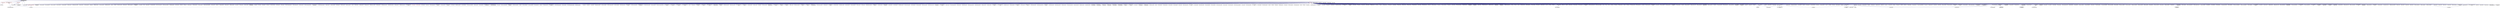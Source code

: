 digraph "shutdown_function.hpp"
{
  edge [fontname="Helvetica",fontsize="10",labelfontname="Helvetica",labelfontsize="10"];
  node [fontname="Helvetica",fontsize="10",shape=record];
  Node58 [label="shutdown_function.hpp",height=0.2,width=0.4,color="black", fillcolor="grey75", style="filled", fontcolor="black"];
  Node58 -> Node59 [dir="back",color="midnightblue",fontsize="10",style="solid",fontname="Helvetica"];
  Node59 [label="hpx_fwd.hpp",height=0.2,width=0.4,color="black", fillcolor="white", style="filled",URL="$d5/d46/hpx__fwd_8hpp.html"];
  Node58 -> Node60 [dir="back",color="midnightblue",fontsize="10",style="solid",fontname="Helvetica"];
  Node60 [label="hpx_init.hpp",height=0.2,width=0.4,color="red", fillcolor="white", style="filled",URL="$d5/df5/hpx__init_8hpp.html"];
  Node60 -> Node61 [dir="back",color="midnightblue",fontsize="10",style="solid",fontname="Helvetica"];
  Node61 [label="1d_stencil_1.cpp",height=0.2,width=0.4,color="black", fillcolor="white", style="filled",URL="$d2/db1/1d__stencil__1_8cpp.html"];
  Node60 -> Node62 [dir="back",color="midnightblue",fontsize="10",style="solid",fontname="Helvetica"];
  Node62 [label="1d_stencil_2.cpp",height=0.2,width=0.4,color="black", fillcolor="white", style="filled",URL="$d3/dd1/1d__stencil__2_8cpp.html"];
  Node60 -> Node63 [dir="back",color="midnightblue",fontsize="10",style="solid",fontname="Helvetica"];
  Node63 [label="1d_stencil_3.cpp",height=0.2,width=0.4,color="black", fillcolor="white", style="filled",URL="$db/d19/1d__stencil__3_8cpp.html"];
  Node60 -> Node64 [dir="back",color="midnightblue",fontsize="10",style="solid",fontname="Helvetica"];
  Node64 [label="1d_stencil_4.cpp",height=0.2,width=0.4,color="black", fillcolor="white", style="filled",URL="$d1/d7d/1d__stencil__4_8cpp.html"];
  Node60 -> Node65 [dir="back",color="midnightblue",fontsize="10",style="solid",fontname="Helvetica"];
  Node65 [label="1d_stencil_4_parallel.cpp",height=0.2,width=0.4,color="black", fillcolor="white", style="filled",URL="$d6/d05/1d__stencil__4__parallel_8cpp.html"];
  Node60 -> Node66 [dir="back",color="midnightblue",fontsize="10",style="solid",fontname="Helvetica"];
  Node66 [label="1d_stencil_4_repart.cpp",height=0.2,width=0.4,color="black", fillcolor="white", style="filled",URL="$d0/d6b/1d__stencil__4__repart_8cpp.html"];
  Node60 -> Node67 [dir="back",color="midnightblue",fontsize="10",style="solid",fontname="Helvetica"];
  Node67 [label="1d_stencil_4_throttle.cpp",height=0.2,width=0.4,color="black", fillcolor="white", style="filled",URL="$d6/de5/1d__stencil__4__throttle_8cpp.html"];
  Node60 -> Node68 [dir="back",color="midnightblue",fontsize="10",style="solid",fontname="Helvetica"];
  Node68 [label="1d_stencil_5.cpp",height=0.2,width=0.4,color="black", fillcolor="white", style="filled",URL="$d7/d2a/1d__stencil__5_8cpp.html"];
  Node60 -> Node69 [dir="back",color="midnightblue",fontsize="10",style="solid",fontname="Helvetica"];
  Node69 [label="1d_stencil_6.cpp",height=0.2,width=0.4,color="black", fillcolor="white", style="filled",URL="$db/de7/1d__stencil__6_8cpp.html"];
  Node60 -> Node70 [dir="back",color="midnightblue",fontsize="10",style="solid",fontname="Helvetica"];
  Node70 [label="1d_stencil_7.cpp",height=0.2,width=0.4,color="black", fillcolor="white", style="filled",URL="$d4/d5a/1d__stencil__7_8cpp.html"];
  Node60 -> Node71 [dir="back",color="midnightblue",fontsize="10",style="solid",fontname="Helvetica"];
  Node71 [label="1d_stencil_8.cpp",height=0.2,width=0.4,color="black", fillcolor="white", style="filled",URL="$df/de0/1d__stencil__8_8cpp.html"];
  Node60 -> Node72 [dir="back",color="midnightblue",fontsize="10",style="solid",fontname="Helvetica"];
  Node72 [label="accumulator_client.cpp",height=0.2,width=0.4,color="black", fillcolor="white", style="filled",URL="$d7/dd0/accumulator__client_8cpp.html"];
  Node60 -> Node73 [dir="back",color="midnightblue",fontsize="10",style="solid",fontname="Helvetica"];
  Node73 [label="template_accumulator\l_client.cpp",height=0.2,width=0.4,color="black", fillcolor="white", style="filled",URL="$df/d93/template__accumulator__client_8cpp.html"];
  Node60 -> Node74 [dir="back",color="midnightblue",fontsize="10",style="solid",fontname="Helvetica"];
  Node74 [label="template_function_accumulator\l_client.cpp",height=0.2,width=0.4,color="black", fillcolor="white", style="filled",URL="$d0/dc6/template__function__accumulator__client_8cpp.html"];
  Node60 -> Node75 [dir="back",color="midnightblue",fontsize="10",style="solid",fontname="Helvetica"];
  Node75 [label="ag_client.cpp",height=0.2,width=0.4,color="black", fillcolor="white", style="filled",URL="$d4/d5d/ag__client_8cpp.html"];
  Node60 -> Node76 [dir="back",color="midnightblue",fontsize="10",style="solid",fontname="Helvetica"];
  Node76 [label="apex_balance.cpp",height=0.2,width=0.4,color="black", fillcolor="white", style="filled",URL="$d4/d8e/apex__balance_8cpp.html"];
  Node60 -> Node77 [dir="back",color="midnightblue",fontsize="10",style="solid",fontname="Helvetica"];
  Node77 [label="apex_fibonacci.cpp",height=0.2,width=0.4,color="black", fillcolor="white", style="filled",URL="$de/de1/apex__fibonacci_8cpp.html"];
  Node60 -> Node78 [dir="back",color="midnightblue",fontsize="10",style="solid",fontname="Helvetica"];
  Node78 [label="apex_policy_engine\l_active_thread_count.cpp",height=0.2,width=0.4,color="black", fillcolor="white", style="filled",URL="$d5/d01/apex__policy__engine__active__thread__count_8cpp.html"];
  Node60 -> Node79 [dir="back",color="midnightblue",fontsize="10",style="solid",fontname="Helvetica"];
  Node79 [label="apex_policy_engine\l_events.cpp",height=0.2,width=0.4,color="black", fillcolor="white", style="filled",URL="$df/d0f/apex__policy__engine__events_8cpp.html"];
  Node60 -> Node80 [dir="back",color="midnightblue",fontsize="10",style="solid",fontname="Helvetica"];
  Node80 [label="apex_policy_engine\l_periodic.cpp",height=0.2,width=0.4,color="black", fillcolor="white", style="filled",URL="$d5/d7b/apex__policy__engine__periodic_8cpp.html"];
  Node60 -> Node81 [dir="back",color="midnightblue",fontsize="10",style="solid",fontname="Helvetica"];
  Node81 [label="async_io_action.cpp",height=0.2,width=0.4,color="black", fillcolor="white", style="filled",URL="$d3/df5/async__io__action_8cpp.html"];
  Node60 -> Node82 [dir="back",color="midnightblue",fontsize="10",style="solid",fontname="Helvetica"];
  Node82 [label="async_io_external.cpp",height=0.2,width=0.4,color="black", fillcolor="white", style="filled",URL="$da/d9a/async__io__external_8cpp.html"];
  Node60 -> Node83 [dir="back",color="midnightblue",fontsize="10",style="solid",fontname="Helvetica"];
  Node83 [label="async_io_low_level.cpp",height=0.2,width=0.4,color="black", fillcolor="white", style="filled",URL="$dc/d10/async__io__low__level_8cpp.html"];
  Node60 -> Node84 [dir="back",color="midnightblue",fontsize="10",style="solid",fontname="Helvetica"];
  Node84 [label="async_io_simple.cpp",height=0.2,width=0.4,color="black", fillcolor="white", style="filled",URL="$da/db7/async__io__simple_8cpp.html"];
  Node60 -> Node85 [dir="back",color="midnightblue",fontsize="10",style="solid",fontname="Helvetica"];
  Node85 [label="hpx_thread_phase.cpp",height=0.2,width=0.4,color="black", fillcolor="white", style="filled",URL="$d5/dca/hpx__thread__phase_8cpp.html"];
  Node60 -> Node86 [dir="back",color="midnightblue",fontsize="10",style="solid",fontname="Helvetica"];
  Node86 [label="os_thread_num.cpp",height=0.2,width=0.4,color="black", fillcolor="white", style="filled",URL="$d2/dfb/os__thread__num_8cpp.html"];
  Node60 -> Node87 [dir="back",color="midnightblue",fontsize="10",style="solid",fontname="Helvetica"];
  Node87 [label="cancelable_action_client.cpp",height=0.2,width=0.4,color="black", fillcolor="white", style="filled",URL="$d1/db8/cancelable__action__client_8cpp.html"];
  Node60 -> Node88 [dir="back",color="midnightblue",fontsize="10",style="solid",fontname="Helvetica"];
  Node88 [label="cublas_matmul.cpp",height=0.2,width=0.4,color="black", fillcolor="white", style="filled",URL="$dd/d84/cublas__matmul_8cpp.html"];
  Node60 -> Node89 [dir="back",color="midnightblue",fontsize="10",style="solid",fontname="Helvetica"];
  Node89 [label="rnd_future_reduce.cpp",height=0.2,width=0.4,color="black", fillcolor="white", style="filled",URL="$d1/db5/rnd__future__reduce_8cpp.html"];
  Node60 -> Node90 [dir="back",color="midnightblue",fontsize="10",style="solid",fontname="Helvetica"];
  Node90 [label="heartbeat.cpp",height=0.2,width=0.4,color="black", fillcolor="white", style="filled",URL="$d8/d98/heartbeat_8cpp.html"];
  Node60 -> Node91 [dir="back",color="midnightblue",fontsize="10",style="solid",fontname="Helvetica"];
  Node91 [label="heartbeat_console.cpp",height=0.2,width=0.4,color="black", fillcolor="white", style="filled",URL="$da/de8/heartbeat__console_8cpp.html"];
  Node60 -> Node92 [dir="back",color="midnightblue",fontsize="10",style="solid",fontname="Helvetica"];
  Node92 [label="hello_world_client.cpp",height=0.2,width=0.4,color="black", fillcolor="white", style="filled",URL="$d5/da6/hello__world__client_8cpp.html"];
  Node60 -> Node93 [dir="back",color="midnightblue",fontsize="10",style="solid",fontname="Helvetica"];
  Node93 [label="interpolate1d_client.cpp",height=0.2,width=0.4,color="black", fillcolor="white", style="filled",URL="$d4/da6/interpolate1d__client_8cpp.html"];
  Node60 -> Node94 [dir="back",color="midnightblue",fontsize="10",style="solid",fontname="Helvetica"];
  Node94 [label="jacobi.cpp",height=0.2,width=0.4,color="black", fillcolor="white", style="filled",URL="$d2/d27/jacobi_8cpp.html"];
  Node60 -> Node95 [dir="back",color="midnightblue",fontsize="10",style="solid",fontname="Helvetica"];
  Node95 [label="jacobi.cpp",height=0.2,width=0.4,color="black", fillcolor="white", style="filled",URL="$d3/d44/smp_2jacobi_8cpp.html"];
  Node60 -> Node96 [dir="back",color="midnightblue",fontsize="10",style="solid",fontname="Helvetica"];
  Node96 [label="jacobi_nonuniform.cpp",height=0.2,width=0.4,color="black", fillcolor="white", style="filled",URL="$dd/ddc/jacobi__nonuniform_8cpp.html"];
  Node60 -> Node97 [dir="back",color="midnightblue",fontsize="10",style="solid",fontname="Helvetica"];
  Node97 [label="nqueen_client.cpp",height=0.2,width=0.4,color="black", fillcolor="white", style="filled",URL="$d3/d5e/nqueen__client_8cpp.html"];
  Node60 -> Node98 [dir="back",color="midnightblue",fontsize="10",style="solid",fontname="Helvetica"];
  Node98 [label="access_counter_set.cpp",height=0.2,width=0.4,color="black", fillcolor="white", style="filled",URL="$dc/d52/access__counter__set_8cpp.html"];
  Node60 -> Node99 [dir="back",color="midnightblue",fontsize="10",style="solid",fontname="Helvetica"];
  Node99 [label="simplest_performance\l_counter.cpp",height=0.2,width=0.4,color="black", fillcolor="white", style="filled",URL="$d4/d4e/simplest__performance__counter_8cpp.html"];
  Node60 -> Node100 [dir="back",color="midnightblue",fontsize="10",style="solid",fontname="Helvetica"];
  Node100 [label="sine_client.cpp",height=0.2,width=0.4,color="black", fillcolor="white", style="filled",URL="$db/d62/sine__client_8cpp.html"];
  Node60 -> Node101 [dir="back",color="midnightblue",fontsize="10",style="solid",fontname="Helvetica"];
  Node101 [label="qt.cpp",height=0.2,width=0.4,color="black", fillcolor="white", style="filled",URL="$df/d90/qt_8cpp.html"];
  Node60 -> Node102 [dir="back",color="midnightblue",fontsize="10",style="solid",fontname="Helvetica"];
  Node102 [label="queue_client.cpp",height=0.2,width=0.4,color="black", fillcolor="white", style="filled",URL="$d7/d96/queue__client_8cpp.html"];
  Node60 -> Node103 [dir="back",color="midnightblue",fontsize="10",style="solid",fontname="Helvetica"];
  Node103 [label="1d_wave_equation.cpp",height=0.2,width=0.4,color="black", fillcolor="white", style="filled",URL="$da/dab/1d__wave__equation_8cpp.html"];
  Node60 -> Node104 [dir="back",color="midnightblue",fontsize="10",style="solid",fontname="Helvetica"];
  Node104 [label="allow_unknown_options.cpp",height=0.2,width=0.4,color="black", fillcolor="white", style="filled",URL="$d9/dc9/allow__unknown__options_8cpp.html"];
  Node60 -> Node105 [dir="back",color="midnightblue",fontsize="10",style="solid",fontname="Helvetica"];
  Node105 [label="command_line_handling.cpp",height=0.2,width=0.4,color="black", fillcolor="white", style="filled",URL="$d4/d05/examples_2quickstart_2command__line__handling_8cpp.html"];
  Node60 -> Node106 [dir="back",color="midnightblue",fontsize="10",style="solid",fontname="Helvetica"];
  Node106 [label="composable_guard.cpp",height=0.2,width=0.4,color="black", fillcolor="white", style="filled",URL="$d3/d68/examples_2quickstart_2composable__guard_8cpp.html"];
  Node60 -> Node107 [dir="back",color="midnightblue",fontsize="10",style="solid",fontname="Helvetica"];
  Node107 [label="error_handling.cpp",height=0.2,width=0.4,color="black", fillcolor="white", style="filled",URL="$d9/d96/error__handling_8cpp.html"];
  Node60 -> Node108 [dir="back",color="midnightblue",fontsize="10",style="solid",fontname="Helvetica"];
  Node108 [label="factorial.cpp",height=0.2,width=0.4,color="black", fillcolor="white", style="filled",URL="$d9/d00/factorial_8cpp.html"];
  Node60 -> Node109 [dir="back",color="midnightblue",fontsize="10",style="solid",fontname="Helvetica"];
  Node109 [label="fibonacci.cpp",height=0.2,width=0.4,color="black", fillcolor="white", style="filled",URL="$d9/d89/fibonacci_8cpp.html"];
  Node60 -> Node110 [dir="back",color="midnightblue",fontsize="10",style="solid",fontname="Helvetica"];
  Node110 [label="fibonacci_await.cpp",height=0.2,width=0.4,color="black", fillcolor="white", style="filled",URL="$dc/d1c/fibonacci__await_8cpp.html"];
  Node60 -> Node111 [dir="back",color="midnightblue",fontsize="10",style="solid",fontname="Helvetica"];
  Node111 [label="fibonacci_dataflow.cpp",height=0.2,width=0.4,color="black", fillcolor="white", style="filled",URL="$df/d3d/fibonacci__dataflow_8cpp.html"];
  Node60 -> Node112 [dir="back",color="midnightblue",fontsize="10",style="solid",fontname="Helvetica"];
  Node112 [label="fibonacci_futures.cpp",height=0.2,width=0.4,color="black", fillcolor="white", style="filled",URL="$d6/de3/fibonacci__futures_8cpp.html"];
  Node60 -> Node113 [dir="back",color="midnightblue",fontsize="10",style="solid",fontname="Helvetica"];
  Node113 [label="fibonacci_futures_distributed.cpp",height=0.2,width=0.4,color="black", fillcolor="white", style="filled",URL="$d1/dc9/fibonacci__futures__distributed_8cpp.html"];
  Node60 -> Node114 [dir="back",color="midnightblue",fontsize="10",style="solid",fontname="Helvetica"];
  Node114 [label="fibonacci_one.cpp",height=0.2,width=0.4,color="black", fillcolor="white", style="filled",URL="$d8/d78/fibonacci__one_8cpp.html"];
  Node60 -> Node115 [dir="back",color="midnightblue",fontsize="10",style="solid",fontname="Helvetica"];
  Node115 [label="fractals.cpp",height=0.2,width=0.4,color="black", fillcolor="white", style="filled",URL="$d8/d58/fractals_8cpp.html"];
  Node60 -> Node116 [dir="back",color="midnightblue",fontsize="10",style="solid",fontname="Helvetica"];
  Node116 [label="fractals_executor.cpp",height=0.2,width=0.4,color="black", fillcolor="white", style="filled",URL="$d9/da9/fractals__executor_8cpp.html"];
  Node60 -> Node117 [dir="back",color="midnightblue",fontsize="10",style="solid",fontname="Helvetica"];
  Node117 [label="fractals_struct.cpp",height=0.2,width=0.4,color="black", fillcolor="white", style="filled",URL="$d8/d2f/fractals__struct_8cpp.html"];
  Node60 -> Node118 [dir="back",color="midnightblue",fontsize="10",style="solid",fontname="Helvetica"];
  Node118 [label="interest_calculator.cpp",height=0.2,width=0.4,color="black", fillcolor="white", style="filled",URL="$d2/d86/interest__calculator_8cpp.html"];
  Node60 -> Node119 [dir="back",color="midnightblue",fontsize="10",style="solid",fontname="Helvetica"];
  Node119 [label="latch_local.cpp",height=0.2,width=0.4,color="black", fillcolor="white", style="filled",URL="$dd/dd3/latch__local_8cpp.html"];
  Node60 -> Node120 [dir="back",color="midnightblue",fontsize="10",style="solid",fontname="Helvetica"];
  Node120 [label="latch_remote.cpp",height=0.2,width=0.4,color="black", fillcolor="white", style="filled",URL="$df/d59/latch__remote_8cpp.html"];
  Node60 -> Node121 [dir="back",color="midnightblue",fontsize="10",style="solid",fontname="Helvetica"];
  Node121 [label="non_atomic_rma.cpp",height=0.2,width=0.4,color="black", fillcolor="white", style="filled",URL="$d7/d8b/non__atomic__rma_8cpp.html"];
  Node60 -> Node122 [dir="back",color="midnightblue",fontsize="10",style="solid",fontname="Helvetica"];
  Node122 [label="partitioned_vector\l_spmd_foreach.cpp",height=0.2,width=0.4,color="black", fillcolor="white", style="filled",URL="$db/d7c/partitioned__vector__spmd__foreach_8cpp.html"];
  Node60 -> Node123 [dir="back",color="midnightblue",fontsize="10",style="solid",fontname="Helvetica"];
  Node123 [label="pingpong.cpp",height=0.2,width=0.4,color="black", fillcolor="white", style="filled",URL="$dd/d4d/pingpong_8cpp.html"];
  Node60 -> Node124 [dir="back",color="midnightblue",fontsize="10",style="solid",fontname="Helvetica"];
  Node124 [label="quicksort.cpp",height=0.2,width=0.4,color="black", fillcolor="white", style="filled",URL="$d3/d1e/quicksort_8cpp.html"];
  Node60 -> Node125 [dir="back",color="midnightblue",fontsize="10",style="solid",fontname="Helvetica"];
  Node125 [label="safe_object.cpp",height=0.2,width=0.4,color="black", fillcolor="white", style="filled",URL="$dd/d52/safe__object_8cpp.html"];
  Node60 -> Node126 [dir="back",color="midnightblue",fontsize="10",style="solid",fontname="Helvetica"];
  Node126 [label="sierpinski.cpp",height=0.2,width=0.4,color="black", fillcolor="white", style="filled",URL="$d3/d7e/sierpinski_8cpp.html"];
  Node60 -> Node127 [dir="back",color="midnightblue",fontsize="10",style="solid",fontname="Helvetica"];
  Node127 [label="sort_by_key_demo.cpp",height=0.2,width=0.4,color="black", fillcolor="white", style="filled",URL="$da/d20/sort__by__key__demo_8cpp.html"];
  Node60 -> Node128 [dir="back",color="midnightblue",fontsize="10",style="solid",fontname="Helvetica"];
  Node128 [label="timed_futures.cpp",height=0.2,width=0.4,color="black", fillcolor="white", style="filled",URL="$d6/d8d/timed__futures_8cpp.html"];
  Node60 -> Node129 [dir="back",color="midnightblue",fontsize="10",style="solid",fontname="Helvetica"];
  Node129 [label="timed_wake.cpp",height=0.2,width=0.4,color="black", fillcolor="white", style="filled",URL="$d8/df9/timed__wake_8cpp.html"];
  Node60 -> Node130 [dir="back",color="midnightblue",fontsize="10",style="solid",fontname="Helvetica"];
  Node130 [label="vector_counting_dotproduct.cpp",height=0.2,width=0.4,color="black", fillcolor="white", style="filled",URL="$df/de9/vector__counting__dotproduct_8cpp.html"];
  Node60 -> Node131 [dir="back",color="midnightblue",fontsize="10",style="solid",fontname="Helvetica"];
  Node131 [label="vector_zip_dotproduct.cpp",height=0.2,width=0.4,color="black", fillcolor="white", style="filled",URL="$dc/d18/vector__zip__dotproduct_8cpp.html"];
  Node60 -> Node132 [dir="back",color="midnightblue",fontsize="10",style="solid",fontname="Helvetica"];
  Node132 [label="wait_composition.cpp",height=0.2,width=0.4,color="black", fillcolor="white", style="filled",URL="$d6/d13/wait__composition_8cpp.html"];
  Node60 -> Node133 [dir="back",color="midnightblue",fontsize="10",style="solid",fontname="Helvetica"];
  Node133 [label="random_mem_access_client.cpp",height=0.2,width=0.4,color="black", fillcolor="white", style="filled",URL="$df/d1b/random__mem__access__client_8cpp.html"];
  Node60 -> Node134 [dir="back",color="midnightblue",fontsize="10",style="solid",fontname="Helvetica"];
  Node134 [label="oversubscribing_resource\l_partitioner.cpp",height=0.2,width=0.4,color="black", fillcolor="white", style="filled",URL="$dd/dee/oversubscribing__resource__partitioner_8cpp.html"];
  Node60 -> Node135 [dir="back",color="midnightblue",fontsize="10",style="solid",fontname="Helvetica"];
  Node135 [label="simple_resource_partitioner.cpp",height=0.2,width=0.4,color="black", fillcolor="white", style="filled",URL="$d5/df9/simple__resource__partitioner_8cpp.html"];
  Node60 -> Node136 [dir="back",color="midnightblue",fontsize="10",style="solid",fontname="Helvetica"];
  Node136 [label="sheneos_client.cpp",height=0.2,width=0.4,color="black", fillcolor="white", style="filled",URL="$d5/da5/sheneos__client_8cpp.html"];
  Node60 -> Node137 [dir="back",color="midnightblue",fontsize="10",style="solid",fontname="Helvetica"];
  Node137 [label="sheneos_compare.cpp",height=0.2,width=0.4,color="black", fillcolor="white", style="filled",URL="$dc/d11/sheneos__compare_8cpp.html"];
  Node60 -> Node138 [dir="back",color="midnightblue",fontsize="10",style="solid",fontname="Helvetica"];
  Node138 [label="sheneos_test.cpp",height=0.2,width=0.4,color="black", fillcolor="white", style="filled",URL="$d4/d6e/sheneos__test_8cpp.html"];
  Node60 -> Node139 [dir="back",color="midnightblue",fontsize="10",style="solid",fontname="Helvetica"];
  Node139 [label="spell_check_file.cpp",height=0.2,width=0.4,color="black", fillcolor="white", style="filled",URL="$df/df7/spell__check__file_8cpp.html"];
  Node60 -> Node140 [dir="back",color="midnightblue",fontsize="10",style="solid",fontname="Helvetica"];
  Node140 [label="spell_check_simple.cpp",height=0.2,width=0.4,color="black", fillcolor="white", style="filled",URL="$dd/d54/spell__check__simple_8cpp.html"];
  Node60 -> Node141 [dir="back",color="midnightblue",fontsize="10",style="solid",fontname="Helvetica"];
  Node141 [label="spin.cpp",height=0.2,width=0.4,color="black", fillcolor="white", style="filled",URL="$d7/df2/spin_8cpp.html"];
  Node60 -> Node142 [dir="back",color="midnightblue",fontsize="10",style="solid",fontname="Helvetica"];
  Node142 [label="throttle_client.cpp",height=0.2,width=0.4,color="black", fillcolor="white", style="filled",URL="$d0/db7/throttle__client_8cpp.html"];
  Node60 -> Node143 [dir="back",color="midnightblue",fontsize="10",style="solid",fontname="Helvetica"];
  Node143 [label="transpose_await.cpp",height=0.2,width=0.4,color="black", fillcolor="white", style="filled",URL="$de/d68/transpose__await_8cpp.html"];
  Node60 -> Node144 [dir="back",color="midnightblue",fontsize="10",style="solid",fontname="Helvetica"];
  Node144 [label="transpose_block.cpp",height=0.2,width=0.4,color="black", fillcolor="white", style="filled",URL="$d0/de1/transpose__block_8cpp.html"];
  Node60 -> Node145 [dir="back",color="midnightblue",fontsize="10",style="solid",fontname="Helvetica"];
  Node145 [label="transpose_block_numa.cpp",height=0.2,width=0.4,color="black", fillcolor="white", style="filled",URL="$dd/d3b/transpose__block__numa_8cpp.html"];
  Node60 -> Node146 [dir="back",color="midnightblue",fontsize="10",style="solid",fontname="Helvetica"];
  Node146 [label="transpose_serial.cpp",height=0.2,width=0.4,color="black", fillcolor="white", style="filled",URL="$db/d74/transpose__serial_8cpp.html"];
  Node60 -> Node147 [dir="back",color="midnightblue",fontsize="10",style="solid",fontname="Helvetica"];
  Node147 [label="transpose_serial_block.cpp",height=0.2,width=0.4,color="black", fillcolor="white", style="filled",URL="$d8/daa/transpose__serial__block_8cpp.html"];
  Node60 -> Node148 [dir="back",color="midnightblue",fontsize="10",style="solid",fontname="Helvetica"];
  Node148 [label="transpose_serial_vector.cpp",height=0.2,width=0.4,color="black", fillcolor="white", style="filled",URL="$d4/d04/transpose__serial__vector_8cpp.html"];
  Node60 -> Node149 [dir="back",color="midnightblue",fontsize="10",style="solid",fontname="Helvetica"];
  Node149 [label="transpose_smp.cpp",height=0.2,width=0.4,color="black", fillcolor="white", style="filled",URL="$d2/d99/transpose__smp_8cpp.html"];
  Node60 -> Node150 [dir="back",color="midnightblue",fontsize="10",style="solid",fontname="Helvetica"];
  Node150 [label="transpose_smp_block.cpp",height=0.2,width=0.4,color="black", fillcolor="white", style="filled",URL="$da/d4d/transpose__smp__block_8cpp.html"];
  Node60 -> Node151 [dir="back",color="midnightblue",fontsize="10",style="solid",fontname="Helvetica"];
  Node151 [label="simple_central_tuplespace\l_client.cpp",height=0.2,width=0.4,color="black", fillcolor="white", style="filled",URL="$d1/d7b/simple__central__tuplespace__client_8cpp.html"];
  Node60 -> Node152 [dir="back",color="midnightblue",fontsize="10",style="solid",fontname="Helvetica"];
  Node152 [label="hpx_init_impl.hpp",height=0.2,width=0.4,color="black", fillcolor="white", style="filled",URL="$d3/d6b/hpx__init__impl_8hpp.html"];
  Node152 -> Node60 [dir="back",color="midnightblue",fontsize="10",style="solid",fontname="Helvetica"];
  Node60 -> Node153 [dir="back",color="midnightblue",fontsize="10",style="solid",fontname="Helvetica"];
  Node153 [label="hpx_main.hpp",height=0.2,width=0.4,color="red", fillcolor="white", style="filled",URL="$df/d16/hpx__main_8hpp.html"];
  Node60 -> Node298 [dir="back",color="midnightblue",fontsize="10",style="solid",fontname="Helvetica"];
  Node298 [label="hpx_main_impl.hpp",height=0.2,width=0.4,color="red", fillcolor="white", style="filled",URL="$dc/dd2/hpx__main__impl_8hpp.html"];
  Node60 -> Node300 [dir="back",color="midnightblue",fontsize="10",style="solid",fontname="Helvetica"];
  Node300 [label="command_line_handling.hpp",height=0.2,width=0.4,color="red", fillcolor="white", style="filled",URL="$dc/dbc/command__line__handling_8hpp.html"];
  Node300 -> Node858 [dir="back",color="midnightblue",fontsize="10",style="solid",fontname="Helvetica"];
  Node858 [label="hpx_init.cpp",height=0.2,width=0.4,color="black", fillcolor="white", style="filled",URL="$d6/dfa/hpx__init_8cpp.html"];
  Node300 -> Node872 [dir="back",color="midnightblue",fontsize="10",style="solid",fontname="Helvetica"];
  Node872 [label="runtime_support_server.cpp",height=0.2,width=0.4,color="black", fillcolor="white", style="filled",URL="$de/d5c/runtime__support__server_8cpp.html"];
  Node60 -> Node377 [dir="back",color="midnightblue",fontsize="10",style="solid",fontname="Helvetica"];
  Node377 [label="hpx_runtime.cpp",height=0.2,width=0.4,color="black", fillcolor="white", style="filled",URL="$d7/d1e/hpx__runtime_8cpp.html"];
  Node60 -> Node858 [dir="back",color="midnightblue",fontsize="10",style="solid",fontname="Helvetica"];
  Node60 -> Node889 [dir="back",color="midnightblue",fontsize="10",style="solid",fontname="Helvetica"];
  Node889 [label="hpx_main.cpp",height=0.2,width=0.4,color="black", fillcolor="white", style="filled",URL="$d3/d07/hpx__main_8cpp.html"];
  Node60 -> Node890 [dir="back",color="midnightblue",fontsize="10",style="solid",fontname="Helvetica"];
  Node890 [label="hpx_main_argc_argv.cpp",height=0.2,width=0.4,color="black", fillcolor="white", style="filled",URL="$d3/df2/hpx__main__argc__argv_8cpp.html"];
  Node60 -> Node891 [dir="back",color="midnightblue",fontsize="10",style="solid",fontname="Helvetica"];
  Node891 [label="hpx_main_variables\l_map.cpp",height=0.2,width=0.4,color="black", fillcolor="white", style="filled",URL="$d5/d75/hpx__main__variables__map_8cpp.html"];
  Node60 -> Node892 [dir="back",color="midnightblue",fontsize="10",style="solid",fontname="Helvetica"];
  Node892 [label="hpx_user_main.cpp",height=0.2,width=0.4,color="black", fillcolor="white", style="filled",URL="$d2/d68/hpx__user__main_8cpp.html"];
  Node60 -> Node893 [dir="back",color="midnightblue",fontsize="10",style="solid",fontname="Helvetica"];
  Node893 [label="hpx_user_main_argc\l_argv.cpp",height=0.2,width=0.4,color="black", fillcolor="white", style="filled",URL="$d2/d71/hpx__user__main__argc__argv_8cpp.html"];
  Node60 -> Node378 [dir="back",color="midnightblue",fontsize="10",style="solid",fontname="Helvetica"];
  Node378 [label="synchronize.cpp",height=0.2,width=0.4,color="black", fillcolor="white", style="filled",URL="$da/da2/synchronize_8cpp.html"];
  Node60 -> Node379 [dir="back",color="midnightblue",fontsize="10",style="solid",fontname="Helvetica"];
  Node379 [label="agas_cache_timings.cpp",height=0.2,width=0.4,color="black", fillcolor="white", style="filled",URL="$dd/d37/agas__cache__timings_8cpp.html"];
  Node60 -> Node380 [dir="back",color="midnightblue",fontsize="10",style="solid",fontname="Helvetica"];
  Node380 [label="async_overheads.cpp",height=0.2,width=0.4,color="black", fillcolor="white", style="filled",URL="$de/da6/async__overheads_8cpp.html"];
  Node60 -> Node381 [dir="back",color="midnightblue",fontsize="10",style="solid",fontname="Helvetica"];
  Node381 [label="coroutines_call_overhead.cpp",height=0.2,width=0.4,color="black", fillcolor="white", style="filled",URL="$da/d1e/coroutines__call__overhead_8cpp.html"];
  Node60 -> Node382 [dir="back",color="midnightblue",fontsize="10",style="solid",fontname="Helvetica"];
  Node382 [label="foreach_scaling.cpp",height=0.2,width=0.4,color="black", fillcolor="white", style="filled",URL="$d4/d94/foreach__scaling_8cpp.html"];
  Node60 -> Node799 [dir="back",color="midnightblue",fontsize="10",style="solid",fontname="Helvetica"];
  Node799 [label="future_overhead.cpp",height=0.2,width=0.4,color="black", fillcolor="white", style="filled",URL="$d3/d79/future__overhead_8cpp.html"];
  Node60 -> Node800 [dir="back",color="midnightblue",fontsize="10",style="solid",fontname="Helvetica"];
  Node800 [label="hpx_heterogeneous_timed\l_task_spawn.cpp",height=0.2,width=0.4,color="black", fillcolor="white", style="filled",URL="$dd/d27/hpx__heterogeneous__timed__task__spawn_8cpp.html"];
  Node60 -> Node384 [dir="back",color="midnightblue",fontsize="10",style="solid",fontname="Helvetica"];
  Node384 [label="hpx_homogeneous_timed\l_task_spawn_executors.cpp",height=0.2,width=0.4,color="black", fillcolor="white", style="filled",URL="$d1/d3b/hpx__homogeneous__timed__task__spawn__executors_8cpp.html"];
  Node60 -> Node385 [dir="back",color="midnightblue",fontsize="10",style="solid",fontname="Helvetica"];
  Node385 [label="htts2_hpx.cpp",height=0.2,width=0.4,color="black", fillcolor="white", style="filled",URL="$d2/daf/htts2__hpx_8cpp.html"];
  Node60 -> Node801 [dir="back",color="midnightblue",fontsize="10",style="solid",fontname="Helvetica"];
  Node801 [label="parent_vs_child_stealing.cpp",height=0.2,width=0.4,color="black", fillcolor="white", style="filled",URL="$d2/d07/parent__vs__child__stealing_8cpp.html"];
  Node60 -> Node386 [dir="back",color="midnightblue",fontsize="10",style="solid",fontname="Helvetica"];
  Node386 [label="partitioned_vector\l_foreach.cpp",height=0.2,width=0.4,color="black", fillcolor="white", style="filled",URL="$df/d5f/partitioned__vector__foreach_8cpp.html"];
  Node60 -> Node387 [dir="back",color="midnightblue",fontsize="10",style="solid",fontname="Helvetica"];
  Node387 [label="serialization_overhead.cpp",height=0.2,width=0.4,color="black", fillcolor="white", style="filled",URL="$d3/df8/serialization__overhead_8cpp.html"];
  Node60 -> Node388 [dir="back",color="midnightblue",fontsize="10",style="solid",fontname="Helvetica"];
  Node388 [label="sizeof.cpp",height=0.2,width=0.4,color="black", fillcolor="white", style="filled",URL="$d3/d0f/sizeof_8cpp.html"];
  Node60 -> Node802 [dir="back",color="midnightblue",fontsize="10",style="solid",fontname="Helvetica"];
  Node802 [label="spinlock_overhead1.cpp",height=0.2,width=0.4,color="black", fillcolor="white", style="filled",URL="$d0/d32/spinlock__overhead1_8cpp.html"];
  Node60 -> Node803 [dir="back",color="midnightblue",fontsize="10",style="solid",fontname="Helvetica"];
  Node803 [label="spinlock_overhead2.cpp",height=0.2,width=0.4,color="black", fillcolor="white", style="filled",URL="$de/d55/spinlock__overhead2_8cpp.html"];
  Node60 -> Node389 [dir="back",color="midnightblue",fontsize="10",style="solid",fontname="Helvetica"];
  Node389 [label="stencil3_iterators.cpp",height=0.2,width=0.4,color="black", fillcolor="white", style="filled",URL="$db/d9e/stencil3__iterators_8cpp.html"];
  Node60 -> Node390 [dir="back",color="midnightblue",fontsize="10",style="solid",fontname="Helvetica"];
  Node390 [label="stream.cpp",height=0.2,width=0.4,color="black", fillcolor="white", style="filled",URL="$da/d5f/stream_8cpp.html"];
  Node60 -> Node391 [dir="back",color="midnightblue",fontsize="10",style="solid",fontname="Helvetica"];
  Node391 [label="timed_task_spawn.cpp",height=0.2,width=0.4,color="black", fillcolor="white", style="filled",URL="$df/de1/timed__task__spawn_8cpp.html"];
  Node60 -> Node392 [dir="back",color="midnightblue",fontsize="10",style="solid",fontname="Helvetica"];
  Node392 [label="transform_reduce_binary\l_scaling.cpp",height=0.2,width=0.4,color="black", fillcolor="white", style="filled",URL="$d1/dae/transform__reduce__binary__scaling_8cpp.html"];
  Node60 -> Node393 [dir="back",color="midnightblue",fontsize="10",style="solid",fontname="Helvetica"];
  Node393 [label="transform_reduce_scaling.cpp",height=0.2,width=0.4,color="black", fillcolor="white", style="filled",URL="$db/d2a/transform__reduce__scaling_8cpp.html"];
  Node60 -> Node804 [dir="back",color="midnightblue",fontsize="10",style="solid",fontname="Helvetica"];
  Node804 [label="wait_all_timings.cpp",height=0.2,width=0.4,color="black", fillcolor="white", style="filled",URL="$d5/da1/wait__all__timings_8cpp.html"];
  Node60 -> Node394 [dir="back",color="midnightblue",fontsize="10",style="solid",fontname="Helvetica"];
  Node394 [label="minmax_element_performance.cpp",height=0.2,width=0.4,color="black", fillcolor="white", style="filled",URL="$d9/d93/minmax__element__performance_8cpp.html"];
  Node60 -> Node395 [dir="back",color="midnightblue",fontsize="10",style="solid",fontname="Helvetica"];
  Node395 [label="barrier_performance.cpp",height=0.2,width=0.4,color="black", fillcolor="white", style="filled",URL="$d6/d6c/barrier__performance_8cpp.html"];
  Node60 -> Node396 [dir="back",color="midnightblue",fontsize="10",style="solid",fontname="Helvetica"];
  Node396 [label="network_storage.cpp",height=0.2,width=0.4,color="black", fillcolor="white", style="filled",URL="$db/daa/network__storage_8cpp.html"];
  Node60 -> Node397 [dir="back",color="midnightblue",fontsize="10",style="solid",fontname="Helvetica"];
  Node397 [label="simple_profiler.hpp",height=0.2,width=0.4,color="black", fillcolor="white", style="filled",URL="$d8/d02/simple__profiler_8hpp.html"];
  Node397 -> Node396 [dir="back",color="midnightblue",fontsize="10",style="solid",fontname="Helvetica"];
  Node60 -> Node894 [dir="back",color="midnightblue",fontsize="10",style="solid",fontname="Helvetica"];
  Node894 [label="osu_base.cpp",height=0.2,width=0.4,color="black", fillcolor="white", style="filled",URL="$d2/d45/osu__base_8cpp.html"];
  Node60 -> Node398 [dir="back",color="midnightblue",fontsize="10",style="solid",fontname="Helvetica"];
  Node398 [label="osu_bcast.cpp",height=0.2,width=0.4,color="black", fillcolor="white", style="filled",URL="$d3/dca/osu__bcast_8cpp.html"];
  Node60 -> Node403 [dir="back",color="midnightblue",fontsize="10",style="solid",fontname="Helvetica"];
  Node403 [label="osu_scatter.cpp",height=0.2,width=0.4,color="black", fillcolor="white", style="filled",URL="$d4/d4c/osu__scatter_8cpp.html"];
  Node60 -> Node404 [dir="back",color="midnightblue",fontsize="10",style="solid",fontname="Helvetica"];
  Node404 [label="pingpong_performance.cpp",height=0.2,width=0.4,color="black", fillcolor="white", style="filled",URL="$de/d03/pingpong__performance_8cpp.html"];
  Node60 -> Node405 [dir="back",color="midnightblue",fontsize="10",style="solid",fontname="Helvetica"];
  Node405 [label="benchmark_is_heap.cpp",height=0.2,width=0.4,color="black", fillcolor="white", style="filled",URL="$da/d4f/benchmark__is__heap_8cpp.html"];
  Node60 -> Node406 [dir="back",color="midnightblue",fontsize="10",style="solid",fontname="Helvetica"];
  Node406 [label="benchmark_is_heap_until.cpp",height=0.2,width=0.4,color="black", fillcolor="white", style="filled",URL="$dc/df5/benchmark__is__heap__until_8cpp.html"];
  Node60 -> Node407 [dir="back",color="midnightblue",fontsize="10",style="solid",fontname="Helvetica"];
  Node407 [label="benchmark_merge.cpp",height=0.2,width=0.4,color="black", fillcolor="white", style="filled",URL="$dd/d49/benchmark__merge_8cpp.html"];
  Node60 -> Node408 [dir="back",color="midnightblue",fontsize="10",style="solid",fontname="Helvetica"];
  Node408 [label="benchmark_partition.cpp",height=0.2,width=0.4,color="black", fillcolor="white", style="filled",URL="$d9/d88/benchmark__partition_8cpp.html"];
  Node60 -> Node409 [dir="back",color="midnightblue",fontsize="10",style="solid",fontname="Helvetica"];
  Node409 [label="benchmark_partition\l_copy.cpp",height=0.2,width=0.4,color="black", fillcolor="white", style="filled",URL="$d3/d0e/benchmark__partition__copy_8cpp.html"];
  Node60 -> Node410 [dir="back",color="midnightblue",fontsize="10",style="solid",fontname="Helvetica"];
  Node410 [label="benchmark_unique_copy.cpp",height=0.2,width=0.4,color="black", fillcolor="white", style="filled",URL="$d9/d53/benchmark__unique__copy_8cpp.html"];
  Node60 -> Node815 [dir="back",color="midnightblue",fontsize="10",style="solid",fontname="Helvetica"];
  Node815 [label="component_action_move\l_semantics.cpp",height=0.2,width=0.4,color="black", fillcolor="white", style="filled",URL="$d4/d20/component__action__move__semantics_8cpp.html"];
  Node60 -> Node895 [dir="back",color="midnightblue",fontsize="10",style="solid",fontname="Helvetica"];
  Node895 [label="make_continuation_1615.cpp",height=0.2,width=0.4,color="black", fillcolor="white", style="filled",URL="$d4/d2c/make__continuation__1615_8cpp.html"];
  Node60 -> Node896 [dir="back",color="midnightblue",fontsize="10",style="solid",fontname="Helvetica"];
  Node896 [label="plain_action_1550.cpp",height=0.2,width=0.4,color="black", fillcolor="white", style="filled",URL="$d0/dff/plain__action__1550_8cpp.html"];
  Node60 -> Node731 [dir="back",color="midnightblue",fontsize="10",style="solid",fontname="Helvetica"];
  Node731 [label="plain_action_move_semantics.cpp",height=0.2,width=0.4,color="black", fillcolor="white", style="filled",URL="$db/d0f/plain__action__move__semantics_8cpp.html"];
  Node60 -> Node413 [dir="back",color="midnightblue",fontsize="10",style="solid",fontname="Helvetica"];
  Node413 [label="duplicate_id_registration\l_1596.cpp",height=0.2,width=0.4,color="black", fillcolor="white", style="filled",URL="$db/d8d/duplicate__id__registration__1596_8cpp.html"];
  Node60 -> Node414 [dir="back",color="midnightblue",fontsize="10",style="solid",fontname="Helvetica"];
  Node414 [label="pass_by_value_id_type\l_action.cpp",height=0.2,width=0.4,color="black", fillcolor="white", style="filled",URL="$d0/de6/pass__by__value__id__type__action_8cpp.html"];
  Node60 -> Node415 [dir="back",color="midnightblue",fontsize="10",style="solid",fontname="Helvetica"];
  Node415 [label="register_with_basename\l_1804.cpp",height=0.2,width=0.4,color="black", fillcolor="white", style="filled",URL="$db/d95/register__with__basename__1804_8cpp.html"];
  Node60 -> Node416 [dir="back",color="midnightblue",fontsize="10",style="solid",fontname="Helvetica"];
  Node416 [label="send_gid_keep_component\l_1624.cpp",height=0.2,width=0.4,color="black", fillcolor="white", style="filled",URL="$d9/d49/send__gid__keep__component__1624_8cpp.html"];
  Node60 -> Node424 [dir="back",color="midnightblue",fontsize="10",style="solid",fontname="Helvetica"];
  Node424 [label="main.cc",height=0.2,width=0.4,color="black", fillcolor="white", style="filled",URL="$d9/d0f/main_8cc.html"];
  Node60 -> Node426 [dir="back",color="midnightblue",fontsize="10",style="solid",fontname="Helvetica"];
  Node426 [label="client_1950.cpp",height=0.2,width=0.4,color="black", fillcolor="white", style="filled",URL="$d0/d79/client__1950_8cpp.html"];
  Node60 -> Node427 [dir="back",color="midnightblue",fontsize="10",style="solid",fontname="Helvetica"];
  Node427 [label="commandline_options\l_1437.cpp",height=0.2,width=0.4,color="black", fillcolor="white", style="filled",URL="$d5/dbd/commandline__options__1437_8cpp.html"];
  Node60 -> Node820 [dir="back",color="midnightblue",fontsize="10",style="solid",fontname="Helvetica"];
  Node820 [label="create_n_components\l_2323.cpp",height=0.2,width=0.4,color="black", fillcolor="white", style="filled",URL="$d9/d8c/create__n__components__2323_8cpp.html"];
  Node60 -> Node821 [dir="back",color="midnightblue",fontsize="10",style="solid",fontname="Helvetica"];
  Node821 [label="create_remote_component\l_2334.cpp",height=0.2,width=0.4,color="black", fillcolor="white", style="filled",URL="$de/d8c/create__remote__component__2334_8cpp.html"];
  Node60 -> Node428 [dir="back",color="midnightblue",fontsize="10",style="solid",fontname="Helvetica"];
  Node428 [label="moveonly_constructor\l_arguments_1405.cpp",height=0.2,width=0.4,color="black", fillcolor="white", style="filled",URL="$d3/dcf/moveonly__constructor__arguments__1405_8cpp.html"];
  Node60 -> Node429 [dir="back",color="midnightblue",fontsize="10",style="solid",fontname="Helvetica"];
  Node429 [label="partitioned_vector\l_2201.cpp",height=0.2,width=0.4,color="black", fillcolor="white", style="filled",URL="$dc/d39/partitioned__vector__2201_8cpp.html"];
  Node60 -> Node822 [dir="back",color="midnightblue",fontsize="10",style="solid",fontname="Helvetica"];
  Node822 [label="returned_client_2150.cpp",height=0.2,width=0.4,color="black", fillcolor="white", style="filled",URL="$d6/d08/returned__client__2150_8cpp.html"];
  Node60 -> Node897 [dir="back",color="midnightblue",fontsize="10",style="solid",fontname="Helvetica"];
  Node897 [label="for_each_value_proxy.cpp",height=0.2,width=0.4,color="black", fillcolor="white", style="filled",URL="$d1/d78/for__each__value__proxy_8cpp.html"];
  Node60 -> Node430 [dir="back",color="midnightblue",fontsize="10",style="solid",fontname="Helvetica"];
  Node430 [label="dynamic_counters_loaded\l_1508.cpp",height=0.2,width=0.4,color="black", fillcolor="white", style="filled",URL="$db/d58/dynamic__counters__loaded__1508_8cpp.html"];
  Node60 -> Node431 [dir="back",color="midnightblue",fontsize="10",style="solid",fontname="Helvetica"];
  Node431 [label="id_type_ref_counting\l_1032.cpp",height=0.2,width=0.4,color="black", fillcolor="white", style="filled",URL="$d8/dfd/id__type__ref__counting__1032_8cpp.html"];
  Node60 -> Node432 [dir="back",color="midnightblue",fontsize="10",style="solid",fontname="Helvetica"];
  Node432 [label="lost_output_2236.cpp",height=0.2,width=0.4,color="black", fillcolor="white", style="filled",URL="$db/dd0/lost__output__2236_8cpp.html"];
  Node60 -> Node433 [dir="back",color="midnightblue",fontsize="10",style="solid",fontname="Helvetica"];
  Node433 [label="no_output_1173.cpp",height=0.2,width=0.4,color="black", fillcolor="white", style="filled",URL="$de/d67/no__output__1173_8cpp.html"];
  Node60 -> Node434 [dir="back",color="midnightblue",fontsize="10",style="solid",fontname="Helvetica"];
  Node434 [label="after_588.cpp",height=0.2,width=0.4,color="black", fillcolor="white", style="filled",URL="$dc/dc0/after__588_8cpp.html"];
  Node60 -> Node823 [dir="back",color="midnightblue",fontsize="10",style="solid",fontname="Helvetica"];
  Node823 [label="async_action_1813.cpp",height=0.2,width=0.4,color="black", fillcolor="white", style="filled",URL="$db/de6/async__action__1813_8cpp.html"];
  Node60 -> Node898 [dir="back",color="midnightblue",fontsize="10",style="solid",fontname="Helvetica"];
  Node898 [label="async_callback_non\l_deduced_context.cpp",height=0.2,width=0.4,color="black", fillcolor="white", style="filled",URL="$dc/dbb/async__callback__non__deduced__context_8cpp.html"];
  Node60 -> Node899 [dir="back",color="midnightblue",fontsize="10",style="solid",fontname="Helvetica"];
  Node899 [label="broadcast_unwrap_future\l_2885.cpp",height=0.2,width=0.4,color="black", fillcolor="white", style="filled",URL="$da/df6/broadcast__unwrap__future__2885_8cpp.html"];
  Node60 -> Node900 [dir="back",color="midnightblue",fontsize="10",style="solid",fontname="Helvetica"];
  Node900 [label="broadcast_wait_for\l_2822.cpp",height=0.2,width=0.4,color="black", fillcolor="white", style="filled",URL="$dd/de7/broadcast__wait__for__2822_8cpp.html"];
  Node60 -> Node435 [dir="back",color="midnightblue",fontsize="10",style="solid",fontname="Helvetica"];
  Node435 [label="channel_register_as\l_2722.cpp",height=0.2,width=0.4,color="black", fillcolor="white", style="filled",URL="$d4/d98/channel__register__as__2722_8cpp.html"];
  Node60 -> Node763 [dir="back",color="midnightblue",fontsize="10",style="solid",fontname="Helvetica"];
  Node763 [label="dataflow_791.cpp",height=0.2,width=0.4,color="black", fillcolor="white", style="filled",URL="$d6/da1/dataflow__791_8cpp.html"];
  Node60 -> Node436 [dir="back",color="midnightblue",fontsize="10",style="solid",fontname="Helvetica"];
  Node436 [label="dataflow_action_2008.cpp",height=0.2,width=0.4,color="black", fillcolor="white", style="filled",URL="$da/dad/dataflow__action__2008_8cpp.html"];
  Node60 -> Node732 [dir="back",color="midnightblue",fontsize="10",style="solid",fontname="Helvetica"];
  Node732 [label="future_hang_on_get\l_629.cpp",height=0.2,width=0.4,color="black", fillcolor="white", style="filled",URL="$d6/dfd/future__hang__on__get__629_8cpp.html"];
  Node60 -> Node733 [dir="back",color="midnightblue",fontsize="10",style="solid",fontname="Helvetica"];
  Node733 [label="future_hang_on_then\l_629.cpp",height=0.2,width=0.4,color="black", fillcolor="white", style="filled",URL="$d1/ddc/future__hang__on__then__629_8cpp.html"];
  Node60 -> Node734 [dir="back",color="midnightblue",fontsize="10",style="solid",fontname="Helvetica"];
  Node734 [label="future_hang_on_wait\l_with_callback_629.cpp",height=0.2,width=0.4,color="black", fillcolor="white", style="filled",URL="$d0/d0e/future__hang__on__wait__with__callback__629_8cpp.html"];
  Node60 -> Node737 [dir="back",color="midnightblue",fontsize="10",style="solid",fontname="Helvetica"];
  Node737 [label="future_timed_wait_1025.cpp",height=0.2,width=0.4,color="black", fillcolor="white", style="filled",URL="$de/d7d/future__timed__wait__1025_8cpp.html"];
  Node60 -> Node437 [dir="back",color="midnightblue",fontsize="10",style="solid",fontname="Helvetica"];
  Node437 [label="lifetime_588_1.cpp",height=0.2,width=0.4,color="black", fillcolor="white", style="filled",URL="$de/d75/lifetime__588__1_8cpp.html"];
  Node60 -> Node438 [dir="back",color="midnightblue",fontsize="10",style="solid",fontname="Helvetica"];
  Node438 [label="multiple_gather_ops\l_2001.cpp",height=0.2,width=0.4,color="black", fillcolor="white", style="filled",URL="$d3/d95/multiple__gather__ops__2001_8cpp.html"];
  Node60 -> Node440 [dir="back",color="midnightblue",fontsize="10",style="solid",fontname="Helvetica"];
  Node440 [label="promise_leak_996.cpp",height=0.2,width=0.4,color="black", fillcolor="white", style="filled",URL="$d0/d7e/promise__leak__996_8cpp.html"];
  Node60 -> Node441 [dir="back",color="midnightblue",fontsize="10",style="solid",fontname="Helvetica"];
  Node441 [label="receive_buffer_1733.cpp",height=0.2,width=0.4,color="black", fillcolor="white", style="filled",URL="$d1/d0e/receive__buffer__1733_8cpp.html"];
  Node60 -> Node442 [dir="back",color="midnightblue",fontsize="10",style="solid",fontname="Helvetica"];
  Node442 [label="split_future_2246.cpp",height=0.2,width=0.4,color="black", fillcolor="white", style="filled",URL="$db/d2b/split__future__2246_8cpp.html"];
  Node60 -> Node443 [dir="back",color="midnightblue",fontsize="10",style="solid",fontname="Helvetica"];
  Node443 [label="wait_all_hang_1946.cpp",height=0.2,width=0.4,color="black", fillcolor="white", style="filled",URL="$d5/d69/wait__all__hang__1946_8cpp.html"];
  Node60 -> Node444 [dir="back",color="midnightblue",fontsize="10",style="solid",fontname="Helvetica"];
  Node444 [label="wait_for_1751.cpp",height=0.2,width=0.4,color="black", fillcolor="white", style="filled",URL="$d9/d48/wait__for__1751_8cpp.html"];
  Node60 -> Node445 [dir="back",color="midnightblue",fontsize="10",style="solid",fontname="Helvetica"];
  Node445 [label="multiple_init.cpp",height=0.2,width=0.4,color="black", fillcolor="white", style="filled",URL="$df/d43/multiple__init_8cpp.html"];
  Node60 -> Node901 [dir="back",color="midnightblue",fontsize="10",style="solid",fontname="Helvetica"];
  Node901 [label="lambda_arguments_2403.cpp",height=0.2,width=0.4,color="black", fillcolor="white", style="filled",URL="$d9/d6a/lambda__arguments__2403_8cpp.html"];
  Node60 -> Node902 [dir="back",color="midnightblue",fontsize="10",style="solid",fontname="Helvetica"];
  Node902 [label="lambda_return_type\l_2402.cpp",height=0.2,width=0.4,color="black", fillcolor="white", style="filled",URL="$dc/d13/lambda__return__type__2402_8cpp.html"];
  Node60 -> Node446 [dir="back",color="midnightblue",fontsize="10",style="solid",fontname="Helvetica"];
  Node446 [label="is_executor_1691.cpp",height=0.2,width=0.4,color="black", fillcolor="white", style="filled",URL="$d2/d1e/is__executor__1691_8cpp.html"];
  Node60 -> Node447 [dir="back",color="midnightblue",fontsize="10",style="solid",fontname="Helvetica"];
  Node447 [label="for_each_annotated\l_function.cpp",height=0.2,width=0.4,color="black", fillcolor="white", style="filled",URL="$d5/dbf/for__each__annotated__function_8cpp.html"];
  Node60 -> Node448 [dir="back",color="midnightblue",fontsize="10",style="solid",fontname="Helvetica"];
  Node448 [label="for_loop_2281.cpp",height=0.2,width=0.4,color="black", fillcolor="white", style="filled",URL="$de/d36/for__loop__2281_8cpp.html"];
  Node60 -> Node449 [dir="back",color="midnightblue",fontsize="10",style="solid",fontname="Helvetica"];
  Node449 [label="minimal_findend.cpp",height=0.2,width=0.4,color="black", fillcolor="white", style="filled",URL="$da/d34/minimal__findend_8cpp.html"];
  Node60 -> Node450 [dir="back",color="midnightblue",fontsize="10",style="solid",fontname="Helvetica"];
  Node450 [label="scan_different_inits.cpp",height=0.2,width=0.4,color="black", fillcolor="white", style="filled",URL="$d6/d4b/scan__different__inits_8cpp.html"];
  Node60 -> Node451 [dir="back",color="midnightblue",fontsize="10",style="solid",fontname="Helvetica"];
  Node451 [label="scan_non_commutative.cpp",height=0.2,width=0.4,color="black", fillcolor="white", style="filled",URL="$d8/de4/scan__non__commutative_8cpp.html"];
  Node60 -> Node452 [dir="back",color="midnightblue",fontsize="10",style="solid",fontname="Helvetica"];
  Node452 [label="scan_shortlength.cpp",height=0.2,width=0.4,color="black", fillcolor="white", style="filled",URL="$de/d75/scan__shortlength_8cpp.html"];
  Node60 -> Node453 [dir="back",color="midnightblue",fontsize="10",style="solid",fontname="Helvetica"];
  Node453 [label="search_zerolength.cpp",height=0.2,width=0.4,color="black", fillcolor="white", style="filled",URL="$d0/d9f/search__zerolength_8cpp.html"];
  Node60 -> Node454 [dir="back",color="midnightblue",fontsize="10",style="solid",fontname="Helvetica"];
  Node454 [label="static_chunker_2282.cpp",height=0.2,width=0.4,color="black", fillcolor="white", style="filled",URL="$d5/d52/static__chunker__2282_8cpp.html"];
  Node60 -> Node903 [dir="back",color="midnightblue",fontsize="10",style="solid",fontname="Helvetica"];
  Node903 [label="discover_counters_1787.cpp",height=0.2,width=0.4,color="black", fillcolor="white", style="filled",URL="$d0/d7f/discover__counters__1787_8cpp.html"];
  Node60 -> Node455 [dir="back",color="midnightblue",fontsize="10",style="solid",fontname="Helvetica"];
  Node455 [label="papi_counters_active\l_interface.cpp",height=0.2,width=0.4,color="black", fillcolor="white", style="filled",URL="$db/dd5/papi__counters__active__interface_8cpp.html"];
  Node60 -> Node456 [dir="back",color="midnightblue",fontsize="10",style="solid",fontname="Helvetica"];
  Node456 [label="papi_counters_basic\l_functions.cpp",height=0.2,width=0.4,color="black", fillcolor="white", style="filled",URL="$da/dc8/papi__counters__basic__functions_8cpp.html"];
  Node60 -> Node457 [dir="back",color="midnightblue",fontsize="10",style="solid",fontname="Helvetica"];
  Node457 [label="papi_counters_segfault\l_1890.cpp",height=0.2,width=0.4,color="black", fillcolor="white", style="filled",URL="$df/d76/papi__counters__segfault__1890_8cpp.html"];
  Node60 -> Node458 [dir="back",color="midnightblue",fontsize="10",style="solid",fontname="Helvetica"];
  Node458 [label="uptime_1737.cpp",height=0.2,width=0.4,color="black", fillcolor="white", style="filled",URL="$d7/d12/uptime__1737_8cpp.html"];
  Node60 -> Node459 [dir="back",color="midnightblue",fontsize="10",style="solid",fontname="Helvetica"];
  Node459 [label="block_os_threads_1036.cpp",height=0.2,width=0.4,color="black", fillcolor="white", style="filled",URL="$d7/d92/block__os__threads__1036_8cpp.html"];
  Node60 -> Node460 [dir="back",color="midnightblue",fontsize="10",style="solid",fontname="Helvetica"];
  Node460 [label="resume_priority.cpp",height=0.2,width=0.4,color="black", fillcolor="white", style="filled",URL="$de/d5e/resume__priority_8cpp.html"];
  Node60 -> Node461 [dir="back",color="midnightblue",fontsize="10",style="solid",fontname="Helvetica"];
  Node461 [label="thread_rescheduling.cpp",height=0.2,width=0.4,color="black", fillcolor="white", style="filled",URL="$d6/d6d/thread__rescheduling_8cpp.html"];
  Node60 -> Node462 [dir="back",color="midnightblue",fontsize="10",style="solid",fontname="Helvetica"];
  Node462 [label="thread_suspend_duration.cpp",height=0.2,width=0.4,color="black", fillcolor="white", style="filled",URL="$db/d59/thread__suspend__duration_8cpp.html"];
  Node60 -> Node463 [dir="back",color="midnightblue",fontsize="10",style="solid",fontname="Helvetica"];
  Node463 [label="thread_suspend_pending.cpp",height=0.2,width=0.4,color="black", fillcolor="white", style="filled",URL="$de/d29/thread__suspend__pending_8cpp.html"];
  Node60 -> Node464 [dir="back",color="midnightblue",fontsize="10",style="solid",fontname="Helvetica"];
  Node464 [label="threads_all_1422.cpp",height=0.2,width=0.4,color="black", fillcolor="white", style="filled",URL="$d2/d38/threads__all__1422_8cpp.html"];
  Node60 -> Node904 [dir="back",color="midnightblue",fontsize="10",style="solid",fontname="Helvetica"];
  Node904 [label="is_callable_1179.cpp",height=0.2,width=0.4,color="black", fillcolor="white", style="filled",URL="$dc/d4b/is__callable__1179_8cpp.html"];
  Node60 -> Node465 [dir="back",color="midnightblue",fontsize="10",style="solid",fontname="Helvetica"];
  Node465 [label="unhandled_exception\l_582.cpp",height=0.2,width=0.4,color="black", fillcolor="white", style="filled",URL="$d9/d1e/unhandled__exception__582_8cpp.html"];
  Node60 -> Node905 [dir="back",color="midnightblue",fontsize="10",style="solid",fontname="Helvetica"];
  Node905 [label="command_line_arguments\l_706.cpp",height=0.2,width=0.4,color="black", fillcolor="white", style="filled",URL="$d4/d9b/command__line__arguments__706_8cpp.html"];
  Node60 -> Node466 [dir="back",color="midnightblue",fontsize="10",style="solid",fontname="Helvetica"];
  Node466 [label="configuration_1572.cpp",height=0.2,width=0.4,color="black", fillcolor="white", style="filled",URL="$d9/d26/configuration__1572_8cpp.html"];
  Node60 -> Node467 [dir="back",color="midnightblue",fontsize="10",style="solid",fontname="Helvetica"];
  Node467 [label="function_argument.cpp",height=0.2,width=0.4,color="black", fillcolor="white", style="filled",URL="$db/da3/function__argument_8cpp.html"];
  Node60 -> Node806 [dir="back",color="midnightblue",fontsize="10",style="solid",fontname="Helvetica"];
  Node806 [label="function_serialization\l_728.cpp",height=0.2,width=0.4,color="black", fillcolor="white", style="filled",URL="$d8/db1/function__serialization__728_8cpp.html"];
  Node60 -> Node906 [dir="back",color="midnightblue",fontsize="10",style="solid",fontname="Helvetica"];
  Node906 [label="iarchive_1237.cpp",height=0.2,width=0.4,color="black", fillcolor="white", style="filled",URL="$db/d3c/iarchive__1237_8cpp.html"];
  Node60 -> Node907 [dir="back",color="midnightblue",fontsize="10",style="solid",fontname="Helvetica"];
  Node907 [label="protect_with_nullary\l_pfo.cpp",height=0.2,width=0.4,color="black", fillcolor="white", style="filled",URL="$df/db5/protect__with__nullary__pfo_8cpp.html"];
  Node60 -> Node468 [dir="back",color="midnightblue",fontsize="10",style="solid",fontname="Helvetica"];
  Node468 [label="serialize_buffer_1069.cpp",height=0.2,width=0.4,color="black", fillcolor="white", style="filled",URL="$d4/dc0/serialize__buffer__1069_8cpp.html"];
  Node60 -> Node908 [dir="back",color="midnightblue",fontsize="10",style="solid",fontname="Helvetica"];
  Node908 [label="set_config_entry_deadlock.cpp",height=0.2,width=0.4,color="black", fillcolor="white", style="filled",URL="$d4/d69/set__config__entry__deadlock_8cpp.html"];
  Node60 -> Node909 [dir="back",color="midnightblue",fontsize="10",style="solid",fontname="Helvetica"];
  Node909 [label="tuple_serialization\l_803.cpp",height=0.2,width=0.4,color="black", fillcolor="white", style="filled",URL="$de/d61/tuple__serialization__803_8cpp.html"];
  Node60 -> Node764 [dir="back",color="midnightblue",fontsize="10",style="solid",fontname="Helvetica"];
  Node764 [label="use_all_cores_2262.cpp",height=0.2,width=0.4,color="black", fillcolor="white", style="filled",URL="$d2/d10/use__all__cores__2262_8cpp.html"];
  Node60 -> Node812 [dir="back",color="midnightblue",fontsize="10",style="solid",fontname="Helvetica"];
  Node812 [label="zero_copy_parcels_1001.cpp",height=0.2,width=0.4,color="black", fillcolor="white", style="filled",URL="$da/dfd/zero__copy__parcels__1001_8cpp.html"];
  Node60 -> Node472 [dir="back",color="midnightblue",fontsize="10",style="solid",fontname="Helvetica"];
  Node472 [label="credit_exhaustion.cpp",height=0.2,width=0.4,color="black", fillcolor="white", style="filled",URL="$d6/d80/credit__exhaustion_8cpp.html"];
  Node60 -> Node824 [dir="back",color="midnightblue",fontsize="10",style="solid",fontname="Helvetica"];
  Node824 [label="find_clients_from_prefix.cpp",height=0.2,width=0.4,color="black", fillcolor="white", style="filled",URL="$dc/d15/find__clients__from__prefix_8cpp.html"];
  Node60 -> Node825 [dir="back",color="midnightblue",fontsize="10",style="solid",fontname="Helvetica"];
  Node825 [label="find_ids_from_prefix.cpp",height=0.2,width=0.4,color="black", fillcolor="white", style="filled",URL="$dc/df3/find__ids__from__prefix_8cpp.html"];
  Node60 -> Node826 [dir="back",color="midnightblue",fontsize="10",style="solid",fontname="Helvetica"];
  Node826 [label="get_colocation_id.cpp",height=0.2,width=0.4,color="black", fillcolor="white", style="filled",URL="$dd/d0d/get__colocation__id_8cpp.html"];
  Node60 -> Node807 [dir="back",color="midnightblue",fontsize="10",style="solid",fontname="Helvetica"];
  Node807 [label="local_address_rebind.cpp",height=0.2,width=0.4,color="black", fillcolor="white", style="filled",URL="$d1/d4f/local__address__rebind_8cpp.html"];
  Node60 -> Node473 [dir="back",color="midnightblue",fontsize="10",style="solid",fontname="Helvetica"];
  Node473 [label="local_embedded_ref\l_to_local_object.cpp",height=0.2,width=0.4,color="black", fillcolor="white", style="filled",URL="$d6/d54/local__embedded__ref__to__local__object_8cpp.html"];
  Node60 -> Node474 [dir="back",color="midnightblue",fontsize="10",style="solid",fontname="Helvetica"];
  Node474 [label="local_embedded_ref\l_to_remote_object.cpp",height=0.2,width=0.4,color="black", fillcolor="white", style="filled",URL="$d6/d34/local__embedded__ref__to__remote__object_8cpp.html"];
  Node60 -> Node475 [dir="back",color="midnightblue",fontsize="10",style="solid",fontname="Helvetica"];
  Node475 [label="refcnted_symbol_to\l_local_object.cpp",height=0.2,width=0.4,color="black", fillcolor="white", style="filled",URL="$d9/deb/refcnted__symbol__to__local__object_8cpp.html"];
  Node60 -> Node476 [dir="back",color="midnightblue",fontsize="10",style="solid",fontname="Helvetica"];
  Node476 [label="refcnted_symbol_to\l_remote_object.cpp",height=0.2,width=0.4,color="black", fillcolor="white", style="filled",URL="$dd/d20/refcnted__symbol__to__remote__object_8cpp.html"];
  Node60 -> Node477 [dir="back",color="midnightblue",fontsize="10",style="solid",fontname="Helvetica"];
  Node477 [label="remote_embedded_ref\l_to_local_object.cpp",height=0.2,width=0.4,color="black", fillcolor="white", style="filled",URL="$d4/ded/remote__embedded__ref__to__local__object_8cpp.html"];
  Node60 -> Node478 [dir="back",color="midnightblue",fontsize="10",style="solid",fontname="Helvetica"];
  Node478 [label="remote_embedded_ref\l_to_remote_object.cpp",height=0.2,width=0.4,color="black", fillcolor="white", style="filled",URL="$dc/dca/remote__embedded__ref__to__remote__object_8cpp.html"];
  Node60 -> Node479 [dir="back",color="midnightblue",fontsize="10",style="solid",fontname="Helvetica"];
  Node479 [label="scoped_ref_to_local\l_object.cpp",height=0.2,width=0.4,color="black", fillcolor="white", style="filled",URL="$d6/da4/scoped__ref__to__local__object_8cpp.html"];
  Node60 -> Node480 [dir="back",color="midnightblue",fontsize="10",style="solid",fontname="Helvetica"];
  Node480 [label="scoped_ref_to_remote\l_object.cpp",height=0.2,width=0.4,color="black", fillcolor="white", style="filled",URL="$de/d85/scoped__ref__to__remote__object_8cpp.html"];
  Node60 -> Node481 [dir="back",color="midnightblue",fontsize="10",style="solid",fontname="Helvetica"];
  Node481 [label="split_credit.cpp",height=0.2,width=0.4,color="black", fillcolor="white", style="filled",URL="$dc/d1c/split__credit_8cpp.html"];
  Node60 -> Node482 [dir="back",color="midnightblue",fontsize="10",style="solid",fontname="Helvetica"];
  Node482 [label="uncounted_symbol_to\l_local_object.cpp",height=0.2,width=0.4,color="black", fillcolor="white", style="filled",URL="$de/d5f/uncounted__symbol__to__local__object_8cpp.html"];
  Node60 -> Node483 [dir="back",color="midnightblue",fontsize="10",style="solid",fontname="Helvetica"];
  Node483 [label="uncounted_symbol_to\l_remote_object.cpp",height=0.2,width=0.4,color="black", fillcolor="white", style="filled",URL="$d5/d86/uncounted__symbol__to__remote__object_8cpp.html"];
  Node60 -> Node910 [dir="back",color="midnightblue",fontsize="10",style="solid",fontname="Helvetica"];
  Node910 [label="apex_action_count.cpp",height=0.2,width=0.4,color="black", fillcolor="white", style="filled",URL="$d8/de5/apex__action__count_8cpp.html"];
  Node60 -> Node494 [dir="back",color="midnightblue",fontsize="10",style="solid",fontname="Helvetica"];
  Node494 [label="test.cpp",height=0.2,width=0.4,color="black", fillcolor="white", style="filled",URL="$df/dac/test_8cpp.html"];
  Node60 -> Node495 [dir="back",color="midnightblue",fontsize="10",style="solid",fontname="Helvetica"];
  Node495 [label="launch_process.cpp",height=0.2,width=0.4,color="black", fillcolor="white", style="filled",URL="$df/ddc/launch__process_8cpp.html"];
  Node60 -> Node496 [dir="back",color="midnightblue",fontsize="10",style="solid",fontname="Helvetica"];
  Node496 [label="launched_process.cpp",height=0.2,width=0.4,color="black", fillcolor="white", style="filled",URL="$d8/de7/launched__process_8cpp.html"];
  Node60 -> Node911 [dir="back",color="midnightblue",fontsize="10",style="solid",fontname="Helvetica"];
  Node911 [label="block_allocator.cpp",height=0.2,width=0.4,color="black", fillcolor="white", style="filled",URL="$dc/d4a/block__allocator_8cpp.html"];
  Node60 -> Node831 [dir="back",color="midnightblue",fontsize="10",style="solid",fontname="Helvetica"];
  Node831 [label="apply_colocated.cpp",height=0.2,width=0.4,color="black", fillcolor="white", style="filled",URL="$d5/dd3/apply__colocated_8cpp.html"];
  Node60 -> Node912 [dir="back",color="midnightblue",fontsize="10",style="solid",fontname="Helvetica"];
  Node912 [label="apply_local.cpp",height=0.2,width=0.4,color="black", fillcolor="white", style="filled",URL="$dd/db5/apply__local_8cpp.html"];
  Node60 -> Node750 [dir="back",color="midnightblue",fontsize="10",style="solid",fontname="Helvetica"];
  Node750 [label="apply_local_executor.cpp",height=0.2,width=0.4,color="black", fillcolor="white", style="filled",URL="$db/d84/apply__local__executor_8cpp.html"];
  Node60 -> Node751 [dir="back",color="midnightblue",fontsize="10",style="solid",fontname="Helvetica"];
  Node751 [label="apply_local_executor\l_v1.cpp",height=0.2,width=0.4,color="black", fillcolor="white", style="filled",URL="$dd/d53/apply__local__executor__v1_8cpp.html"];
  Node60 -> Node832 [dir="back",color="midnightblue",fontsize="10",style="solid",fontname="Helvetica"];
  Node832 [label="apply_remote.cpp",height=0.2,width=0.4,color="black", fillcolor="white", style="filled",URL="$d9/d40/apply__remote_8cpp.html"];
  Node60 -> Node833 [dir="back",color="midnightblue",fontsize="10",style="solid",fontname="Helvetica"];
  Node833 [label="apply_remote_client.cpp",height=0.2,width=0.4,color="black", fillcolor="white", style="filled",URL="$d9/def/apply__remote__client_8cpp.html"];
  Node60 -> Node834 [dir="back",color="midnightblue",fontsize="10",style="solid",fontname="Helvetica"];
  Node834 [label="async_cb_colocated.cpp",height=0.2,width=0.4,color="black", fillcolor="white", style="filled",URL="$d7/d7f/async__cb__colocated_8cpp.html"];
  Node60 -> Node835 [dir="back",color="midnightblue",fontsize="10",style="solid",fontname="Helvetica"];
  Node835 [label="async_cb_remote.cpp",height=0.2,width=0.4,color="black", fillcolor="white", style="filled",URL="$da/d88/async__cb__remote_8cpp.html"];
  Node60 -> Node836 [dir="back",color="midnightblue",fontsize="10",style="solid",fontname="Helvetica"];
  Node836 [label="async_cb_remote_client.cpp",height=0.2,width=0.4,color="black", fillcolor="white", style="filled",URL="$d2/d31/async__cb__remote__client_8cpp.html"];
  Node60 -> Node913 [dir="back",color="midnightblue",fontsize="10",style="solid",fontname="Helvetica"];
  Node913 [label="async_continue.cpp",height=0.2,width=0.4,color="black", fillcolor="white", style="filled",URL="$d4/d19/async__continue_8cpp.html"];
  Node60 -> Node914 [dir="back",color="midnightblue",fontsize="10",style="solid",fontname="Helvetica"];
  Node914 [label="async_continue_cb.cpp",height=0.2,width=0.4,color="black", fillcolor="white", style="filled",URL="$df/d37/async__continue__cb_8cpp.html"];
  Node60 -> Node837 [dir="back",color="midnightblue",fontsize="10",style="solid",fontname="Helvetica"];
  Node837 [label="async_continue_cb_colocated.cpp",height=0.2,width=0.4,color="black", fillcolor="white", style="filled",URL="$dd/dce/async__continue__cb__colocated_8cpp.html"];
  Node60 -> Node915 [dir="back",color="midnightblue",fontsize="10",style="solid",fontname="Helvetica"];
  Node915 [label="async_local.cpp",height=0.2,width=0.4,color="black", fillcolor="white", style="filled",URL="$d3/d4c/async__local_8cpp.html"];
  Node60 -> Node752 [dir="back",color="midnightblue",fontsize="10",style="solid",fontname="Helvetica"];
  Node752 [label="async_local_executor.cpp",height=0.2,width=0.4,color="black", fillcolor="white", style="filled",URL="$d4/dce/async__local__executor_8cpp.html"];
  Node60 -> Node753 [dir="back",color="midnightblue",fontsize="10",style="solid",fontname="Helvetica"];
  Node753 [label="async_local_executor\l_v1.cpp",height=0.2,width=0.4,color="black", fillcolor="white", style="filled",URL="$da/d4a/async__local__executor__v1_8cpp.html"];
  Node60 -> Node838 [dir="back",color="midnightblue",fontsize="10",style="solid",fontname="Helvetica"];
  Node838 [label="async_remote.cpp",height=0.2,width=0.4,color="black", fillcolor="white", style="filled",URL="$dd/dd8/async__remote_8cpp.html"];
  Node60 -> Node839 [dir="back",color="midnightblue",fontsize="10",style="solid",fontname="Helvetica"];
  Node839 [label="async_remote_client.cpp",height=0.2,width=0.4,color="black", fillcolor="white", style="filled",URL="$d6/d49/async__remote__client_8cpp.html"];
  Node60 -> Node497 [dir="back",color="midnightblue",fontsize="10",style="solid",fontname="Helvetica"];
  Node497 [label="await.cpp",height=0.2,width=0.4,color="black", fillcolor="white", style="filled",URL="$d6/d41/await_8cpp.html"];
  Node60 -> Node498 [dir="back",color="midnightblue",fontsize="10",style="solid",fontname="Helvetica"];
  Node498 [label="barrier.cpp",height=0.2,width=0.4,color="black", fillcolor="white", style="filled",URL="$df/d63/tests_2unit_2lcos_2barrier_8cpp.html"];
  Node60 -> Node916 [dir="back",color="midnightblue",fontsize="10",style="solid",fontname="Helvetica"];
  Node916 [label="broadcast.cpp",height=0.2,width=0.4,color="black", fillcolor="white", style="filled",URL="$d8/d8b/broadcast_8cpp.html"];
  Node60 -> Node917 [dir="back",color="midnightblue",fontsize="10",style="solid",fontname="Helvetica"];
  Node917 [label="broadcast_apply.cpp",height=0.2,width=0.4,color="black", fillcolor="white", style="filled",URL="$dd/de8/broadcast__apply_8cpp.html"];
  Node60 -> Node840 [dir="back",color="midnightblue",fontsize="10",style="solid",fontname="Helvetica"];
  Node840 [label="client_then.cpp",height=0.2,width=0.4,color="black", fillcolor="white", style="filled",URL="$d1/d5a/client__then_8cpp.html"];
  Node60 -> Node499 [dir="back",color="midnightblue",fontsize="10",style="solid",fontname="Helvetica"];
  Node499 [label="condition_variable.cpp",height=0.2,width=0.4,color="black", fillcolor="white", style="filled",URL="$d1/ded/tests_2unit_2lcos_2condition__variable_8cpp.html"];
  Node60 -> Node765 [dir="back",color="midnightblue",fontsize="10",style="solid",fontname="Helvetica"];
  Node765 [label="counting_semaphore.cpp",height=0.2,width=0.4,color="black", fillcolor="white", style="filled",URL="$df/de9/counting__semaphore_8cpp.html"];
  Node60 -> Node918 [dir="back",color="midnightblue",fontsize="10",style="solid",fontname="Helvetica"];
  Node918 [label="fold.cpp",height=0.2,width=0.4,color="black", fillcolor="white", style="filled",URL="$d8/dd8/fold_8cpp.html"];
  Node60 -> Node738 [dir="back",color="midnightblue",fontsize="10",style="solid",fontname="Helvetica"];
  Node738 [label="future.cpp",height=0.2,width=0.4,color="black", fillcolor="white", style="filled",URL="$d6/d4d/future_8cpp.html"];
  Node60 -> Node739 [dir="back",color="midnightblue",fontsize="10",style="solid",fontname="Helvetica"];
  Node739 [label="future_then.cpp",height=0.2,width=0.4,color="black", fillcolor="white", style="filled",URL="$df/da5/future__then_8cpp.html"];
  Node60 -> Node740 [dir="back",color="midnightblue",fontsize="10",style="solid",fontname="Helvetica"];
  Node740 [label="future_then_executor.cpp",height=0.2,width=0.4,color="black", fillcolor="white", style="filled",URL="$df/dbe/future__then__executor_8cpp.html"];
  Node60 -> Node741 [dir="back",color="midnightblue",fontsize="10",style="solid",fontname="Helvetica"];
  Node741 [label="future_then_executor\l_v1.cpp",height=0.2,width=0.4,color="black", fillcolor="white", style="filled",URL="$de/dc5/future__then__executor__v1_8cpp.html"];
  Node60 -> Node766 [dir="back",color="midnightblue",fontsize="10",style="solid",fontname="Helvetica"];
  Node766 [label="future_wait.cpp",height=0.2,width=0.4,color="black", fillcolor="white", style="filled",URL="$d6/d2f/future__wait_8cpp.html"];
  Node60 -> Node503 [dir="back",color="midnightblue",fontsize="10",style="solid",fontname="Helvetica"];
  Node503 [label="local_barrier.cpp",height=0.2,width=0.4,color="black", fillcolor="white", style="filled",URL="$d2/db4/tests_2unit_2lcos_2local__barrier_8cpp.html"];
  Node60 -> Node504 [dir="back",color="midnightblue",fontsize="10",style="solid",fontname="Helvetica"];
  Node504 [label="local_dataflow.cpp",height=0.2,width=0.4,color="black", fillcolor="white", style="filled",URL="$d9/d92/local__dataflow_8cpp.html"];
  Node60 -> Node505 [dir="back",color="midnightblue",fontsize="10",style="solid",fontname="Helvetica"];
  Node505 [label="local_dataflow_executor.cpp",height=0.2,width=0.4,color="black", fillcolor="white", style="filled",URL="$d2/d73/local__dataflow__executor_8cpp.html"];
  Node60 -> Node506 [dir="back",color="midnightblue",fontsize="10",style="solid",fontname="Helvetica"];
  Node506 [label="local_dataflow_executor\l_v1.cpp",height=0.2,width=0.4,color="black", fillcolor="white", style="filled",URL="$df/d49/local__dataflow__executor__v1_8cpp.html"];
  Node60 -> Node507 [dir="back",color="midnightblue",fontsize="10",style="solid",fontname="Helvetica"];
  Node507 [label="local_dataflow_std\l_array.cpp",height=0.2,width=0.4,color="black", fillcolor="white", style="filled",URL="$db/dcb/local__dataflow__std__array_8cpp.html"];
  Node60 -> Node508 [dir="back",color="midnightblue",fontsize="10",style="solid",fontname="Helvetica"];
  Node508 [label="local_event.cpp",height=0.2,width=0.4,color="black", fillcolor="white", style="filled",URL="$df/d9a/local__event_8cpp.html"];
  Node60 -> Node919 [dir="back",color="midnightblue",fontsize="10",style="solid",fontname="Helvetica"];
  Node919 [label="local_latch.cpp",height=0.2,width=0.4,color="black", fillcolor="white", style="filled",URL="$d4/db4/local__latch_8cpp.html"];
  Node60 -> Node880 [dir="back",color="midnightblue",fontsize="10",style="solid",fontname="Helvetica"];
  Node880 [label="local_mutex.cpp",height=0.2,width=0.4,color="black", fillcolor="white", style="filled",URL="$d8/d00/local__mutex_8cpp.html"];
  Node60 -> Node920 [dir="back",color="midnightblue",fontsize="10",style="solid",fontname="Helvetica"];
  Node920 [label="make_future.cpp",height=0.2,width=0.4,color="black", fillcolor="white", style="filled",URL="$d8/d4f/make__future_8cpp.html"];
  Node60 -> Node767 [dir="back",color="midnightblue",fontsize="10",style="solid",fontname="Helvetica"];
  Node767 [label="packaged_action.cpp",height=0.2,width=0.4,color="black", fillcolor="white", style="filled",URL="$d3/d63/packaged__action_8cpp.html"];
  Node60 -> Node768 [dir="back",color="midnightblue",fontsize="10",style="solid",fontname="Helvetica"];
  Node768 [label="promise.cpp",height=0.2,width=0.4,color="black", fillcolor="white", style="filled",URL="$d1/d4f/tests_2unit_2lcos_2promise_8cpp.html"];
  Node60 -> Node921 [dir="back",color="midnightblue",fontsize="10",style="solid",fontname="Helvetica"];
  Node921 [label="reduce.cpp",height=0.2,width=0.4,color="black", fillcolor="white", style="filled",URL="$d5/d6d/reduce_8cpp.html"];
  Node60 -> Node509 [dir="back",color="midnightblue",fontsize="10",style="solid",fontname="Helvetica"];
  Node509 [label="remote_dataflow.cpp",height=0.2,width=0.4,color="black", fillcolor="white", style="filled",URL="$df/d7b/remote__dataflow_8cpp.html"];
  Node60 -> Node922 [dir="back",color="midnightblue",fontsize="10",style="solid",fontname="Helvetica"];
  Node922 [label="remote_latch.cpp",height=0.2,width=0.4,color="black", fillcolor="white", style="filled",URL="$dd/d5d/remote__latch_8cpp.html"];
  Node60 -> Node510 [dir="back",color="midnightblue",fontsize="10",style="solid",fontname="Helvetica"];
  Node510 [label="run_guarded.cpp",height=0.2,width=0.4,color="black", fillcolor="white", style="filled",URL="$db/dbb/run__guarded_8cpp.html"];
  Node60 -> Node742 [dir="back",color="midnightblue",fontsize="10",style="solid",fontname="Helvetica"];
  Node742 [label="shared_future.cpp",height=0.2,width=0.4,color="black", fillcolor="white", style="filled",URL="$d3/d69/shared__future_8cpp.html"];
  Node60 -> Node769 [dir="back",color="midnightblue",fontsize="10",style="solid",fontname="Helvetica"];
  Node769 [label="shared_mutex1.cpp",height=0.2,width=0.4,color="black", fillcolor="white", style="filled",URL="$d8/d57/shared__mutex1_8cpp.html"];
  Node60 -> Node770 [dir="back",color="midnightblue",fontsize="10",style="solid",fontname="Helvetica"];
  Node770 [label="shared_mutex2.cpp",height=0.2,width=0.4,color="black", fillcolor="white", style="filled",URL="$d1/d40/shared__mutex2_8cpp.html"];
  Node60 -> Node771 [dir="back",color="midnightblue",fontsize="10",style="solid",fontname="Helvetica"];
  Node771 [label="sliding_semaphore.cpp",height=0.2,width=0.4,color="black", fillcolor="white", style="filled",URL="$d2/d38/sliding__semaphore_8cpp.html"];
  Node60 -> Node923 [dir="back",color="midnightblue",fontsize="10",style="solid",fontname="Helvetica"];
  Node923 [label="split_future.cpp",height=0.2,width=0.4,color="black", fillcolor="white", style="filled",URL="$d0/d69/split__future_8cpp.html"];
  Node60 -> Node924 [dir="back",color="midnightblue",fontsize="10",style="solid",fontname="Helvetica"];
  Node924 [label="split_shared_future.cpp",height=0.2,width=0.4,color="black", fillcolor="white", style="filled",URL="$d2/d00/split__shared__future_8cpp.html"];
  Node60 -> Node772 [dir="back",color="midnightblue",fontsize="10",style="solid",fontname="Helvetica"];
  Node772 [label="when_all.cpp",height=0.2,width=0.4,color="black", fillcolor="white", style="filled",URL="$da/d18/when__all_8cpp.html"];
  Node60 -> Node773 [dir="back",color="midnightblue",fontsize="10",style="solid",fontname="Helvetica"];
  Node773 [label="when_all_std_array.cpp",height=0.2,width=0.4,color="black", fillcolor="white", style="filled",URL="$d0/dfc/when__all__std__array_8cpp.html"];
  Node60 -> Node774 [dir="back",color="midnightblue",fontsize="10",style="solid",fontname="Helvetica"];
  Node774 [label="when_any.cpp",height=0.2,width=0.4,color="black", fillcolor="white", style="filled",URL="$d7/d30/when__any_8cpp.html"];
  Node60 -> Node775 [dir="back",color="midnightblue",fontsize="10",style="solid",fontname="Helvetica"];
  Node775 [label="when_any_std_array.cpp",height=0.2,width=0.4,color="black", fillcolor="white", style="filled",URL="$d3/d3d/when__any__std__array_8cpp.html"];
  Node60 -> Node776 [dir="back",color="midnightblue",fontsize="10",style="solid",fontname="Helvetica"];
  Node776 [label="when_each.cpp",height=0.2,width=0.4,color="black", fillcolor="white", style="filled",URL="$d0/d95/when__each_8cpp.html"];
  Node60 -> Node777 [dir="back",color="midnightblue",fontsize="10",style="solid",fontname="Helvetica"];
  Node777 [label="when_some.cpp",height=0.2,width=0.4,color="black", fillcolor="white", style="filled",URL="$dc/d48/when__some_8cpp.html"];
  Node60 -> Node778 [dir="back",color="midnightblue",fontsize="10",style="solid",fontname="Helvetica"];
  Node778 [label="when_some_std_array.cpp",height=0.2,width=0.4,color="black", fillcolor="white", style="filled",URL="$df/d4d/when__some__std__array_8cpp.html"];
  Node60 -> Node511 [dir="back",color="midnightblue",fontsize="10",style="solid",fontname="Helvetica"];
  Node511 [label="adjacentdifference.cpp",height=0.2,width=0.4,color="black", fillcolor="white", style="filled",URL="$d5/df0/adjacentdifference_8cpp.html"];
  Node60 -> Node512 [dir="back",color="midnightblue",fontsize="10",style="solid",fontname="Helvetica"];
  Node512 [label="adjacentdifference\l_bad_alloc.cpp",height=0.2,width=0.4,color="black", fillcolor="white", style="filled",URL="$d8/d95/adjacentdifference__bad__alloc_8cpp.html"];
  Node60 -> Node513 [dir="back",color="midnightblue",fontsize="10",style="solid",fontname="Helvetica"];
  Node513 [label="adjacentdifference\l_exception.cpp",height=0.2,width=0.4,color="black", fillcolor="white", style="filled",URL="$d8/d0b/adjacentdifference__exception_8cpp.html"];
  Node60 -> Node514 [dir="back",color="midnightblue",fontsize="10",style="solid",fontname="Helvetica"];
  Node514 [label="adjacentfind.cpp",height=0.2,width=0.4,color="black", fillcolor="white", style="filled",URL="$d2/d99/adjacentfind_8cpp.html"];
  Node60 -> Node515 [dir="back",color="midnightblue",fontsize="10",style="solid",fontname="Helvetica"];
  Node515 [label="adjacentfind_bad_alloc.cpp",height=0.2,width=0.4,color="black", fillcolor="white", style="filled",URL="$d3/d2a/adjacentfind__bad__alloc_8cpp.html"];
  Node60 -> Node516 [dir="back",color="midnightblue",fontsize="10",style="solid",fontname="Helvetica"];
  Node516 [label="adjacentfind_binary.cpp",height=0.2,width=0.4,color="black", fillcolor="white", style="filled",URL="$d3/db1/adjacentfind__binary_8cpp.html"];
  Node60 -> Node517 [dir="back",color="midnightblue",fontsize="10",style="solid",fontname="Helvetica"];
  Node517 [label="adjacentfind_binary\l_bad_alloc.cpp",height=0.2,width=0.4,color="black", fillcolor="white", style="filled",URL="$d6/d81/adjacentfind__binary__bad__alloc_8cpp.html"];
  Node60 -> Node518 [dir="back",color="midnightblue",fontsize="10",style="solid",fontname="Helvetica"];
  Node518 [label="adjacentfind_binary\l_exception.cpp",height=0.2,width=0.4,color="black", fillcolor="white", style="filled",URL="$d8/da8/adjacentfind__binary__exception_8cpp.html"];
  Node60 -> Node519 [dir="back",color="midnightblue",fontsize="10",style="solid",fontname="Helvetica"];
  Node519 [label="adjacentfind_exception.cpp",height=0.2,width=0.4,color="black", fillcolor="white", style="filled",URL="$de/d40/adjacentfind__exception_8cpp.html"];
  Node60 -> Node520 [dir="back",color="midnightblue",fontsize="10",style="solid",fontname="Helvetica"];
  Node520 [label="all_of.cpp",height=0.2,width=0.4,color="black", fillcolor="white", style="filled",URL="$db/d88/all__of_8cpp.html"];
  Node60 -> Node521 [dir="back",color="midnightblue",fontsize="10",style="solid",fontname="Helvetica"];
  Node521 [label="any_of.cpp",height=0.2,width=0.4,color="black", fillcolor="white", style="filled",URL="$d8/d5d/any__of_8cpp.html"];
  Node60 -> Node522 [dir="back",color="midnightblue",fontsize="10",style="solid",fontname="Helvetica"];
  Node522 [label="copy.cpp",height=0.2,width=0.4,color="black", fillcolor="white", style="filled",URL="$d9/d54/copy_8cpp.html"];
  Node60 -> Node523 [dir="back",color="midnightblue",fontsize="10",style="solid",fontname="Helvetica"];
  Node523 [label="copyif_bad_alloc.cpp",height=0.2,width=0.4,color="black", fillcolor="white", style="filled",URL="$d0/ddd/copyif__bad__alloc_8cpp.html"];
  Node60 -> Node524 [dir="back",color="midnightblue",fontsize="10",style="solid",fontname="Helvetica"];
  Node524 [label="copyif_exception.cpp",height=0.2,width=0.4,color="black", fillcolor="white", style="filled",URL="$dc/d81/copyif__exception_8cpp.html"];
  Node60 -> Node525 [dir="back",color="midnightblue",fontsize="10",style="solid",fontname="Helvetica"];
  Node525 [label="copyif_forward.cpp",height=0.2,width=0.4,color="black", fillcolor="white", style="filled",URL="$d3/d04/copyif__forward_8cpp.html"];
  Node60 -> Node526 [dir="back",color="midnightblue",fontsize="10",style="solid",fontname="Helvetica"];
  Node526 [label="copyif_input.cpp",height=0.2,width=0.4,color="black", fillcolor="white", style="filled",URL="$d5/d41/copyif__input_8cpp.html"];
  Node60 -> Node527 [dir="back",color="midnightblue",fontsize="10",style="solid",fontname="Helvetica"];
  Node527 [label="copyif_random.cpp",height=0.2,width=0.4,color="black", fillcolor="white", style="filled",URL="$dc/d22/copyif__random_8cpp.html"];
  Node60 -> Node528 [dir="back",color="midnightblue",fontsize="10",style="solid",fontname="Helvetica"];
  Node528 [label="copyn.cpp",height=0.2,width=0.4,color="black", fillcolor="white", style="filled",URL="$d3/d44/copyn_8cpp.html"];
  Node60 -> Node529 [dir="back",color="midnightblue",fontsize="10",style="solid",fontname="Helvetica"];
  Node529 [label="count.cpp",height=0.2,width=0.4,color="black", fillcolor="white", style="filled",URL="$d3/d01/count_8cpp.html"];
  Node60 -> Node530 [dir="back",color="midnightblue",fontsize="10",style="solid",fontname="Helvetica"];
  Node530 [label="countif.cpp",height=0.2,width=0.4,color="black", fillcolor="white", style="filled",URL="$d9/df1/countif_8cpp.html"];
  Node60 -> Node531 [dir="back",color="midnightblue",fontsize="10",style="solid",fontname="Helvetica"];
  Node531 [label="destroy.cpp",height=0.2,width=0.4,color="black", fillcolor="white", style="filled",URL="$dd/d93/destroy_8cpp.html"];
  Node60 -> Node532 [dir="back",color="midnightblue",fontsize="10",style="solid",fontname="Helvetica"];
  Node532 [label="destroy_tests.hpp",height=0.2,width=0.4,color="black", fillcolor="white", style="filled",URL="$db/d13/destroy__tests_8hpp.html"];
  Node532 -> Node531 [dir="back",color="midnightblue",fontsize="10",style="solid",fontname="Helvetica"];
  Node60 -> Node533 [dir="back",color="midnightblue",fontsize="10",style="solid",fontname="Helvetica"];
  Node533 [label="destroyn.cpp",height=0.2,width=0.4,color="black", fillcolor="white", style="filled",URL="$de/dbc/destroyn_8cpp.html"];
  Node60 -> Node534 [dir="back",color="midnightblue",fontsize="10",style="solid",fontname="Helvetica"];
  Node534 [label="equal.cpp",height=0.2,width=0.4,color="black", fillcolor="white", style="filled",URL="$df/d99/equal_8cpp.html"];
  Node60 -> Node535 [dir="back",color="midnightblue",fontsize="10",style="solid",fontname="Helvetica"];
  Node535 [label="equal_binary.cpp",height=0.2,width=0.4,color="black", fillcolor="white", style="filled",URL="$d2/ddd/equal__binary_8cpp.html"];
  Node60 -> Node536 [dir="back",color="midnightblue",fontsize="10",style="solid",fontname="Helvetica"];
  Node536 [label="exclusive_scan.cpp",height=0.2,width=0.4,color="black", fillcolor="white", style="filled",URL="$dc/dd7/exclusive__scan_8cpp.html"];
  Node60 -> Node537 [dir="back",color="midnightblue",fontsize="10",style="solid",fontname="Helvetica"];
  Node537 [label="exclusive_scan2.cpp",height=0.2,width=0.4,color="black", fillcolor="white", style="filled",URL="$dc/dc7/exclusive__scan2_8cpp.html"];
  Node60 -> Node538 [dir="back",color="midnightblue",fontsize="10",style="solid",fontname="Helvetica"];
  Node538 [label="exclusive_scan_bad\l_alloc.cpp",height=0.2,width=0.4,color="black", fillcolor="white", style="filled",URL="$d5/ded/exclusive__scan__bad__alloc_8cpp.html"];
  Node60 -> Node539 [dir="back",color="midnightblue",fontsize="10",style="solid",fontname="Helvetica"];
  Node539 [label="exclusive_scan_exception.cpp",height=0.2,width=0.4,color="black", fillcolor="white", style="filled",URL="$d1/d9b/exclusive__scan__exception_8cpp.html"];
  Node60 -> Node540 [dir="back",color="midnightblue",fontsize="10",style="solid",fontname="Helvetica"];
  Node540 [label="exclusive_scan_validate.cpp",height=0.2,width=0.4,color="black", fillcolor="white", style="filled",URL="$df/d8d/exclusive__scan__validate_8cpp.html"];
  Node60 -> Node541 [dir="back",color="midnightblue",fontsize="10",style="solid",fontname="Helvetica"];
  Node541 [label="fill.cpp",height=0.2,width=0.4,color="black", fillcolor="white", style="filled",URL="$db/df9/fill_8cpp.html"];
  Node60 -> Node542 [dir="back",color="midnightblue",fontsize="10",style="solid",fontname="Helvetica"];
  Node542 [label="filln.cpp",height=0.2,width=0.4,color="black", fillcolor="white", style="filled",URL="$d7/df6/filln_8cpp.html"];
  Node60 -> Node543 [dir="back",color="midnightblue",fontsize="10",style="solid",fontname="Helvetica"];
  Node543 [label="find.cpp",height=0.2,width=0.4,color="black", fillcolor="white", style="filled",URL="$d4/dfc/find_8cpp.html"];
  Node60 -> Node544 [dir="back",color="midnightblue",fontsize="10",style="solid",fontname="Helvetica"];
  Node544 [label="findend.cpp",height=0.2,width=0.4,color="black", fillcolor="white", style="filled",URL="$de/d27/findend_8cpp.html"];
  Node60 -> Node545 [dir="back",color="midnightblue",fontsize="10",style="solid",fontname="Helvetica"];
  Node545 [label="findfirstof.cpp",height=0.2,width=0.4,color="black", fillcolor="white", style="filled",URL="$da/d85/findfirstof_8cpp.html"];
  Node60 -> Node546 [dir="back",color="midnightblue",fontsize="10",style="solid",fontname="Helvetica"];
  Node546 [label="findfirstof_binary.cpp",height=0.2,width=0.4,color="black", fillcolor="white", style="filled",URL="$db/da2/findfirstof__binary_8cpp.html"];
  Node60 -> Node547 [dir="back",color="midnightblue",fontsize="10",style="solid",fontname="Helvetica"];
  Node547 [label="findif.cpp",height=0.2,width=0.4,color="black", fillcolor="white", style="filled",URL="$d4/d38/findif_8cpp.html"];
  Node60 -> Node548 [dir="back",color="midnightblue",fontsize="10",style="solid",fontname="Helvetica"];
  Node548 [label="findifnot.cpp",height=0.2,width=0.4,color="black", fillcolor="white", style="filled",URL="$dd/df5/findifnot_8cpp.html"];
  Node60 -> Node549 [dir="back",color="midnightblue",fontsize="10",style="solid",fontname="Helvetica"];
  Node549 [label="findifnot_bad_alloc.cpp",height=0.2,width=0.4,color="black", fillcolor="white", style="filled",URL="$df/de4/findifnot__bad__alloc_8cpp.html"];
  Node60 -> Node550 [dir="back",color="midnightblue",fontsize="10",style="solid",fontname="Helvetica"];
  Node550 [label="findifnot_exception.cpp",height=0.2,width=0.4,color="black", fillcolor="white", style="filled",URL="$dc/d17/findifnot__exception_8cpp.html"];
  Node60 -> Node551 [dir="back",color="midnightblue",fontsize="10",style="solid",fontname="Helvetica"];
  Node551 [label="for_loop.cpp",height=0.2,width=0.4,color="black", fillcolor="white", style="filled",URL="$de/d62/for__loop_8cpp.html"];
  Node60 -> Node552 [dir="back",color="midnightblue",fontsize="10",style="solid",fontname="Helvetica"];
  Node552 [label="for_loop_induction.cpp",height=0.2,width=0.4,color="black", fillcolor="white", style="filled",URL="$dc/d69/for__loop__induction_8cpp.html"];
  Node60 -> Node553 [dir="back",color="midnightblue",fontsize="10",style="solid",fontname="Helvetica"];
  Node553 [label="for_loop_induction\l_async.cpp",height=0.2,width=0.4,color="black", fillcolor="white", style="filled",URL="$d6/dc7/for__loop__induction__async_8cpp.html"];
  Node60 -> Node554 [dir="back",color="midnightblue",fontsize="10",style="solid",fontname="Helvetica"];
  Node554 [label="for_loop_n.cpp",height=0.2,width=0.4,color="black", fillcolor="white", style="filled",URL="$de/da4/for__loop__n_8cpp.html"];
  Node60 -> Node555 [dir="back",color="midnightblue",fontsize="10",style="solid",fontname="Helvetica"];
  Node555 [label="for_loop_n_strided.cpp",height=0.2,width=0.4,color="black", fillcolor="white", style="filled",URL="$d8/d8f/for__loop__n__strided_8cpp.html"];
  Node60 -> Node556 [dir="back",color="midnightblue",fontsize="10",style="solid",fontname="Helvetica"];
  Node556 [label="for_loop_reduction.cpp",height=0.2,width=0.4,color="black", fillcolor="white", style="filled",URL="$d9/dcb/for__loop__reduction_8cpp.html"];
  Node60 -> Node557 [dir="back",color="midnightblue",fontsize="10",style="solid",fontname="Helvetica"];
  Node557 [label="for_loop_reduction\l_async.cpp",height=0.2,width=0.4,color="black", fillcolor="white", style="filled",URL="$d8/dfb/for__loop__reduction__async_8cpp.html"];
  Node60 -> Node558 [dir="back",color="midnightblue",fontsize="10",style="solid",fontname="Helvetica"];
  Node558 [label="for_loop_strided.cpp",height=0.2,width=0.4,color="black", fillcolor="white", style="filled",URL="$d1/d10/for__loop__strided_8cpp.html"];
  Node60 -> Node559 [dir="back",color="midnightblue",fontsize="10",style="solid",fontname="Helvetica"];
  Node559 [label="foreach.cpp",height=0.2,width=0.4,color="black", fillcolor="white", style="filled",URL="$d1/d33/foreach_8cpp.html"];
  Node60 -> Node560 [dir="back",color="midnightblue",fontsize="10",style="solid",fontname="Helvetica"];
  Node560 [label="foreach_executors.cpp",height=0.2,width=0.4,color="black", fillcolor="white", style="filled",URL="$d3/d54/foreach__executors_8cpp.html"];
  Node60 -> Node561 [dir="back",color="midnightblue",fontsize="10",style="solid",fontname="Helvetica"];
  Node561 [label="foreach_executors_v1.cpp",height=0.2,width=0.4,color="black", fillcolor="white", style="filled",URL="$dd/dda/foreach__executors__v1_8cpp.html"];
  Node60 -> Node562 [dir="back",color="midnightblue",fontsize="10",style="solid",fontname="Helvetica"];
  Node562 [label="foreach_prefetching.cpp",height=0.2,width=0.4,color="black", fillcolor="white", style="filled",URL="$d4/df0/foreach__prefetching_8cpp.html"];
  Node60 -> Node563 [dir="back",color="midnightblue",fontsize="10",style="solid",fontname="Helvetica"];
  Node563 [label="foreach_prefetching\l_executors_v1.cpp",height=0.2,width=0.4,color="black", fillcolor="white", style="filled",URL="$dd/d50/foreach__prefetching__executors__v1_8cpp.html"];
  Node60 -> Node779 [dir="back",color="midnightblue",fontsize="10",style="solid",fontname="Helvetica"];
  Node779 [label="foreach_projection.cpp",height=0.2,width=0.4,color="black", fillcolor="white", style="filled",URL="$d3/d3e/foreach__projection_8cpp.html"];
  Node60 -> Node564 [dir="back",color="midnightblue",fontsize="10",style="solid",fontname="Helvetica"];
  Node564 [label="foreachn.cpp",height=0.2,width=0.4,color="black", fillcolor="white", style="filled",URL="$d3/d1b/foreachn_8cpp.html"];
  Node60 -> Node565 [dir="back",color="midnightblue",fontsize="10",style="solid",fontname="Helvetica"];
  Node565 [label="foreachn_bad_alloc.cpp",height=0.2,width=0.4,color="black", fillcolor="white", style="filled",URL="$dc/dad/foreachn__bad__alloc_8cpp.html"];
  Node60 -> Node566 [dir="back",color="midnightblue",fontsize="10",style="solid",fontname="Helvetica"];
  Node566 [label="foreachn_exception.cpp",height=0.2,width=0.4,color="black", fillcolor="white", style="filled",URL="$d7/d9a/foreachn__exception_8cpp.html"];
  Node60 -> Node567 [dir="back",color="midnightblue",fontsize="10",style="solid",fontname="Helvetica"];
  Node567 [label="foreachn_projection.cpp",height=0.2,width=0.4,color="black", fillcolor="white", style="filled",URL="$db/deb/foreachn__projection_8cpp.html"];
  Node60 -> Node568 [dir="back",color="midnightblue",fontsize="10",style="solid",fontname="Helvetica"];
  Node568 [label="foreachn_projection\l_bad_alloc.cpp",height=0.2,width=0.4,color="black", fillcolor="white", style="filled",URL="$dc/d8d/foreachn__projection__bad__alloc_8cpp.html"];
  Node60 -> Node569 [dir="back",color="midnightblue",fontsize="10",style="solid",fontname="Helvetica"];
  Node569 [label="foreachn_projection\l_exception.cpp",height=0.2,width=0.4,color="black", fillcolor="white", style="filled",URL="$db/df7/foreachn__projection__exception_8cpp.html"];
  Node60 -> Node570 [dir="back",color="midnightblue",fontsize="10",style="solid",fontname="Helvetica"];
  Node570 [label="generate.cpp",height=0.2,width=0.4,color="black", fillcolor="white", style="filled",URL="$d4/da7/generate_8cpp.html"];
  Node60 -> Node571 [dir="back",color="midnightblue",fontsize="10",style="solid",fontname="Helvetica"];
  Node571 [label="generaten.cpp",height=0.2,width=0.4,color="black", fillcolor="white", style="filled",URL="$d6/dd4/generaten_8cpp.html"];
  Node60 -> Node572 [dir="back",color="midnightblue",fontsize="10",style="solid",fontname="Helvetica"];
  Node572 [label="includes.cpp",height=0.2,width=0.4,color="black", fillcolor="white", style="filled",URL="$dc/d10/includes_8cpp.html"];
  Node60 -> Node573 [dir="back",color="midnightblue",fontsize="10",style="solid",fontname="Helvetica"];
  Node573 [label="inclusive_scan.cpp",height=0.2,width=0.4,color="black", fillcolor="white", style="filled",URL="$d4/d31/inclusive__scan_8cpp.html"];
  Node60 -> Node574 [dir="back",color="midnightblue",fontsize="10",style="solid",fontname="Helvetica"];
  Node574 [label="inclusive_scan_tests.hpp",height=0.2,width=0.4,color="black", fillcolor="white", style="filled",URL="$d1/d1e/inclusive__scan__tests_8hpp.html"];
  Node574 -> Node573 [dir="back",color="midnightblue",fontsize="10",style="solid",fontname="Helvetica"];
  Node574 -> Node575 [dir="back",color="midnightblue",fontsize="10",style="solid",fontname="Helvetica"];
  Node575 [label="inclusive_scan_executors\l_v1.cpp",height=0.2,width=0.4,color="black", fillcolor="white", style="filled",URL="$da/dda/inclusive__scan__executors__v1_8cpp.html"];
  Node60 -> Node575 [dir="back",color="midnightblue",fontsize="10",style="solid",fontname="Helvetica"];
  Node60 -> Node576 [dir="back",color="midnightblue",fontsize="10",style="solid",fontname="Helvetica"];
  Node576 [label="is_heap.cpp",height=0.2,width=0.4,color="black", fillcolor="white", style="filled",URL="$d1/d1e/is__heap_8cpp.html"];
  Node60 -> Node577 [dir="back",color="midnightblue",fontsize="10",style="solid",fontname="Helvetica"];
  Node577 [label="is_heap_until.cpp",height=0.2,width=0.4,color="black", fillcolor="white", style="filled",URL="$dd/d28/is__heap__until_8cpp.html"];
  Node60 -> Node578 [dir="back",color="midnightblue",fontsize="10",style="solid",fontname="Helvetica"];
  Node578 [label="is_partitioned.cpp",height=0.2,width=0.4,color="black", fillcolor="white", style="filled",URL="$df/d07/is__partitioned_8cpp.html"];
  Node60 -> Node579 [dir="back",color="midnightblue",fontsize="10",style="solid",fontname="Helvetica"];
  Node579 [label="is_sorted.cpp",height=0.2,width=0.4,color="black", fillcolor="white", style="filled",URL="$df/d8f/is__sorted_8cpp.html"];
  Node60 -> Node580 [dir="back",color="midnightblue",fontsize="10",style="solid",fontname="Helvetica"];
  Node580 [label="is_sorted_tests.hpp",height=0.2,width=0.4,color="black", fillcolor="white", style="filled",URL="$d7/d7f/is__sorted__tests_8hpp.html"];
  Node580 -> Node579 [dir="back",color="midnightblue",fontsize="10",style="solid",fontname="Helvetica"];
  Node580 -> Node581 [dir="back",color="midnightblue",fontsize="10",style="solid",fontname="Helvetica"];
  Node581 [label="is_sorted_executors\l_v1.cpp",height=0.2,width=0.4,color="black", fillcolor="white", style="filled",URL="$d1/d98/is__sorted__executors__v1_8cpp.html"];
  Node60 -> Node581 [dir="back",color="midnightblue",fontsize="10",style="solid",fontname="Helvetica"];
  Node60 -> Node582 [dir="back",color="midnightblue",fontsize="10",style="solid",fontname="Helvetica"];
  Node582 [label="is_sorted_until.cpp",height=0.2,width=0.4,color="black", fillcolor="white", style="filled",URL="$d0/d1b/is__sorted__until_8cpp.html"];
  Node60 -> Node583 [dir="back",color="midnightblue",fontsize="10",style="solid",fontname="Helvetica"];
  Node583 [label="lexicographical_compare.cpp",height=0.2,width=0.4,color="black", fillcolor="white", style="filled",URL="$dd/de6/lexicographical__compare_8cpp.html"];
  Node60 -> Node584 [dir="back",color="midnightblue",fontsize="10",style="solid",fontname="Helvetica"];
  Node584 [label="max_element.cpp",height=0.2,width=0.4,color="black", fillcolor="white", style="filled",URL="$d4/d10/max__element_8cpp.html"];
  Node60 -> Node585 [dir="back",color="midnightblue",fontsize="10",style="solid",fontname="Helvetica"];
  Node585 [label="merge.cpp",height=0.2,width=0.4,color="black", fillcolor="white", style="filled",URL="$d1/da4/merge_8cpp.html"];
  Node60 -> Node586 [dir="back",color="midnightblue",fontsize="10",style="solid",fontname="Helvetica"];
  Node586 [label="min_element.cpp",height=0.2,width=0.4,color="black", fillcolor="white", style="filled",URL="$d3/dab/min__element_8cpp.html"];
  Node60 -> Node587 [dir="back",color="midnightblue",fontsize="10",style="solid",fontname="Helvetica"];
  Node587 [label="minmax_element.cpp",height=0.2,width=0.4,color="black", fillcolor="white", style="filled",URL="$da/df0/minmax__element_8cpp.html"];
  Node60 -> Node588 [dir="back",color="midnightblue",fontsize="10",style="solid",fontname="Helvetica"];
  Node588 [label="mismatch.cpp",height=0.2,width=0.4,color="black", fillcolor="white", style="filled",URL="$da/d76/mismatch_8cpp.html"];
  Node60 -> Node589 [dir="back",color="midnightblue",fontsize="10",style="solid",fontname="Helvetica"];
  Node589 [label="mismatch_binary.cpp",height=0.2,width=0.4,color="black", fillcolor="white", style="filled",URL="$d0/d8b/mismatch__binary_8cpp.html"];
  Node60 -> Node590 [dir="back",color="midnightblue",fontsize="10",style="solid",fontname="Helvetica"];
  Node590 [label="move.cpp",height=0.2,width=0.4,color="black", fillcolor="white", style="filled",URL="$d5/d5f/move_8cpp.html"];
  Node60 -> Node591 [dir="back",color="midnightblue",fontsize="10",style="solid",fontname="Helvetica"];
  Node591 [label="none_of.cpp",height=0.2,width=0.4,color="black", fillcolor="white", style="filled",URL="$de/d32/none__of_8cpp.html"];
  Node60 -> Node592 [dir="back",color="midnightblue",fontsize="10",style="solid",fontname="Helvetica"];
  Node592 [label="partition.cpp",height=0.2,width=0.4,color="black", fillcolor="white", style="filled",URL="$d6/daf/tests_2unit_2parallel_2algorithms_2partition_8cpp.html"];
  Node60 -> Node593 [dir="back",color="midnightblue",fontsize="10",style="solid",fontname="Helvetica"];
  Node593 [label="partition_copy.cpp",height=0.2,width=0.4,color="black", fillcolor="white", style="filled",URL="$d8/d61/partition__copy_8cpp.html"];
  Node60 -> Node594 [dir="back",color="midnightblue",fontsize="10",style="solid",fontname="Helvetica"];
  Node594 [label="reduce_.cpp",height=0.2,width=0.4,color="black", fillcolor="white", style="filled",URL="$d5/d03/reduce___8cpp.html"];
  Node60 -> Node595 [dir="back",color="midnightblue",fontsize="10",style="solid",fontname="Helvetica"];
  Node595 [label="reduce_by_key.cpp",height=0.2,width=0.4,color="black", fillcolor="white", style="filled",URL="$dd/dde/reduce__by__key_8cpp.html"];
  Node60 -> Node596 [dir="back",color="midnightblue",fontsize="10",style="solid",fontname="Helvetica"];
  Node596 [label="sort_tests.hpp",height=0.2,width=0.4,color="black", fillcolor="white", style="filled",URL="$d8/d97/sort__tests_8hpp.html"];
  Node596 -> Node595 [dir="back",color="midnightblue",fontsize="10",style="solid",fontname="Helvetica"];
  Node596 -> Node597 [dir="back",color="midnightblue",fontsize="10",style="solid",fontname="Helvetica"];
  Node597 [label="sort.cpp",height=0.2,width=0.4,color="black", fillcolor="white", style="filled",URL="$d3/d7c/sort_8cpp.html"];
  Node596 -> Node598 [dir="back",color="midnightblue",fontsize="10",style="solid",fontname="Helvetica"];
  Node598 [label="sort_by_key.cpp",height=0.2,width=0.4,color="black", fillcolor="white", style="filled",URL="$df/daa/sort__by__key_8cpp.html"];
  Node596 -> Node599 [dir="back",color="midnightblue",fontsize="10",style="solid",fontname="Helvetica"];
  Node599 [label="sort_exceptions.cpp",height=0.2,width=0.4,color="black", fillcolor="white", style="filled",URL="$dc/d28/sort__exceptions_8cpp.html"];
  Node60 -> Node600 [dir="back",color="midnightblue",fontsize="10",style="solid",fontname="Helvetica"];
  Node600 [label="remove_copy.cpp",height=0.2,width=0.4,color="black", fillcolor="white", style="filled",URL="$de/db8/remove__copy_8cpp.html"];
  Node60 -> Node601 [dir="back",color="midnightblue",fontsize="10",style="solid",fontname="Helvetica"];
  Node601 [label="remove_copy_if.cpp",height=0.2,width=0.4,color="black", fillcolor="white", style="filled",URL="$d1/d0f/remove__copy__if_8cpp.html"];
  Node60 -> Node602 [dir="back",color="midnightblue",fontsize="10",style="solid",fontname="Helvetica"];
  Node602 [label="replace.cpp",height=0.2,width=0.4,color="black", fillcolor="white", style="filled",URL="$d6/d96/replace_8cpp.html"];
  Node60 -> Node603 [dir="back",color="midnightblue",fontsize="10",style="solid",fontname="Helvetica"];
  Node603 [label="replace_copy.cpp",height=0.2,width=0.4,color="black", fillcolor="white", style="filled",URL="$da/d69/replace__copy_8cpp.html"];
  Node60 -> Node604 [dir="back",color="midnightblue",fontsize="10",style="solid",fontname="Helvetica"];
  Node604 [label="replace_copy_if.cpp",height=0.2,width=0.4,color="black", fillcolor="white", style="filled",URL="$d4/d1c/replace__copy__if_8cpp.html"];
  Node60 -> Node605 [dir="back",color="midnightblue",fontsize="10",style="solid",fontname="Helvetica"];
  Node605 [label="replace_if.cpp",height=0.2,width=0.4,color="black", fillcolor="white", style="filled",URL="$de/ded/replace__if_8cpp.html"];
  Node60 -> Node606 [dir="back",color="midnightblue",fontsize="10",style="solid",fontname="Helvetica"];
  Node606 [label="reverse.cpp",height=0.2,width=0.4,color="black", fillcolor="white", style="filled",URL="$d8/dc4/reverse_8cpp.html"];
  Node60 -> Node607 [dir="back",color="midnightblue",fontsize="10",style="solid",fontname="Helvetica"];
  Node607 [label="reverse_copy.cpp",height=0.2,width=0.4,color="black", fillcolor="white", style="filled",URL="$dd/d14/reverse__copy_8cpp.html"];
  Node60 -> Node608 [dir="back",color="midnightblue",fontsize="10",style="solid",fontname="Helvetica"];
  Node608 [label="rotate.cpp",height=0.2,width=0.4,color="black", fillcolor="white", style="filled",URL="$d7/d5d/rotate_8cpp.html"];
  Node60 -> Node609 [dir="back",color="midnightblue",fontsize="10",style="solid",fontname="Helvetica"];
  Node609 [label="rotate_copy.cpp",height=0.2,width=0.4,color="black", fillcolor="white", style="filled",URL="$da/d77/rotate__copy_8cpp.html"];
  Node60 -> Node610 [dir="back",color="midnightblue",fontsize="10",style="solid",fontname="Helvetica"];
  Node610 [label="search.cpp",height=0.2,width=0.4,color="black", fillcolor="white", style="filled",URL="$d9/def/search_8cpp.html"];
  Node60 -> Node611 [dir="back",color="midnightblue",fontsize="10",style="solid",fontname="Helvetica"];
  Node611 [label="searchn.cpp",height=0.2,width=0.4,color="black", fillcolor="white", style="filled",URL="$dc/dc5/searchn_8cpp.html"];
  Node60 -> Node612 [dir="back",color="midnightblue",fontsize="10",style="solid",fontname="Helvetica"];
  Node612 [label="set_difference.cpp",height=0.2,width=0.4,color="black", fillcolor="white", style="filled",URL="$d5/d98/set__difference_8cpp.html"];
  Node60 -> Node613 [dir="back",color="midnightblue",fontsize="10",style="solid",fontname="Helvetica"];
  Node613 [label="set_intersection.cpp",height=0.2,width=0.4,color="black", fillcolor="white", style="filled",URL="$dd/d83/set__intersection_8cpp.html"];
  Node60 -> Node614 [dir="back",color="midnightblue",fontsize="10",style="solid",fontname="Helvetica"];
  Node614 [label="set_symmetric_difference.cpp",height=0.2,width=0.4,color="black", fillcolor="white", style="filled",URL="$d4/d0c/set__symmetric__difference_8cpp.html"];
  Node60 -> Node615 [dir="back",color="midnightblue",fontsize="10",style="solid",fontname="Helvetica"];
  Node615 [label="set_union.cpp",height=0.2,width=0.4,color="black", fillcolor="white", style="filled",URL="$d7/d76/set__union_8cpp.html"];
  Node60 -> Node597 [dir="back",color="midnightblue",fontsize="10",style="solid",fontname="Helvetica"];
  Node60 -> Node598 [dir="back",color="midnightblue",fontsize="10",style="solid",fontname="Helvetica"];
  Node60 -> Node599 [dir="back",color="midnightblue",fontsize="10",style="solid",fontname="Helvetica"];
  Node60 -> Node616 [dir="back",color="midnightblue",fontsize="10",style="solid",fontname="Helvetica"];
  Node616 [label="stable_partition.cpp",height=0.2,width=0.4,color="black", fillcolor="white", style="filled",URL="$db/dcd/stable__partition_8cpp.html"];
  Node60 -> Node617 [dir="back",color="midnightblue",fontsize="10",style="solid",fontname="Helvetica"];
  Node617 [label="swapranges.cpp",height=0.2,width=0.4,color="black", fillcolor="white", style="filled",URL="$df/d4e/swapranges_8cpp.html"];
  Node60 -> Node618 [dir="back",color="midnightblue",fontsize="10",style="solid",fontname="Helvetica"];
  Node618 [label="transform.cpp",height=0.2,width=0.4,color="black", fillcolor="white", style="filled",URL="$d8/d8c/transform_8cpp.html"];
  Node60 -> Node619 [dir="back",color="midnightblue",fontsize="10",style="solid",fontname="Helvetica"];
  Node619 [label="transform_binary.cpp",height=0.2,width=0.4,color="black", fillcolor="white", style="filled",URL="$d1/d75/transform__binary_8cpp.html"];
  Node60 -> Node620 [dir="back",color="midnightblue",fontsize="10",style="solid",fontname="Helvetica"];
  Node620 [label="transform_binary2.cpp",height=0.2,width=0.4,color="black", fillcolor="white", style="filled",URL="$d1/d5d/transform__binary2_8cpp.html"];
  Node60 -> Node621 [dir="back",color="midnightblue",fontsize="10",style="solid",fontname="Helvetica"];
  Node621 [label="transform_exclusive\l_scan.cpp",height=0.2,width=0.4,color="black", fillcolor="white", style="filled",URL="$d0/d9c/transform__exclusive__scan_8cpp.html"];
  Node60 -> Node622 [dir="back",color="midnightblue",fontsize="10",style="solid",fontname="Helvetica"];
  Node622 [label="transform_inclusive\l_scan.cpp",height=0.2,width=0.4,color="black", fillcolor="white", style="filled",URL="$d0/d83/transform__inclusive__scan_8cpp.html"];
  Node60 -> Node623 [dir="back",color="midnightblue",fontsize="10",style="solid",fontname="Helvetica"];
  Node623 [label="transform_reduce.cpp",height=0.2,width=0.4,color="black", fillcolor="white", style="filled",URL="$dc/db9/transform__reduce_8cpp.html"];
  Node60 -> Node624 [dir="back",color="midnightblue",fontsize="10",style="solid",fontname="Helvetica"];
  Node624 [label="transform_reduce_binary.cpp",height=0.2,width=0.4,color="black", fillcolor="white", style="filled",URL="$d2/db0/transform__reduce__binary_8cpp.html"];
  Node60 -> Node625 [dir="back",color="midnightblue",fontsize="10",style="solid",fontname="Helvetica"];
  Node625 [label="transform_reduce_binary\l_bad_alloc.cpp",height=0.2,width=0.4,color="black", fillcolor="white", style="filled",URL="$d6/d34/transform__reduce__binary__bad__alloc_8cpp.html"];
  Node60 -> Node626 [dir="back",color="midnightblue",fontsize="10",style="solid",fontname="Helvetica"];
  Node626 [label="transform_reduce_binary\l_exception.cpp",height=0.2,width=0.4,color="black", fillcolor="white", style="filled",URL="$d0/d01/transform__reduce__binary__exception_8cpp.html"];
  Node60 -> Node627 [dir="back",color="midnightblue",fontsize="10",style="solid",fontname="Helvetica"];
  Node627 [label="uninitialized_copy.cpp",height=0.2,width=0.4,color="black", fillcolor="white", style="filled",URL="$d7/d92/uninitialized__copy_8cpp.html"];
  Node60 -> Node628 [dir="back",color="midnightblue",fontsize="10",style="solid",fontname="Helvetica"];
  Node628 [label="uninitialized_copy\l_tests.hpp",height=0.2,width=0.4,color="black", fillcolor="white", style="filled",URL="$d4/dae/uninitialized__copy__tests_8hpp.html"];
  Node628 -> Node627 [dir="back",color="midnightblue",fontsize="10",style="solid",fontname="Helvetica"];
  Node628 -> Node629 [dir="back",color="midnightblue",fontsize="10",style="solid",fontname="Helvetica"];
  Node629 [label="uninitialized_copy\l_executors_v1.cpp",height=0.2,width=0.4,color="black", fillcolor="white", style="filled",URL="$da/d28/uninitialized__copy__executors__v1_8cpp.html"];
  Node60 -> Node629 [dir="back",color="midnightblue",fontsize="10",style="solid",fontname="Helvetica"];
  Node60 -> Node630 [dir="back",color="midnightblue",fontsize="10",style="solid",fontname="Helvetica"];
  Node630 [label="uninitialized_copyn.cpp",height=0.2,width=0.4,color="black", fillcolor="white", style="filled",URL="$d8/d4f/uninitialized__copyn_8cpp.html"];
  Node60 -> Node631 [dir="back",color="midnightblue",fontsize="10",style="solid",fontname="Helvetica"];
  Node631 [label="uninitialized_default\l_construct.cpp",height=0.2,width=0.4,color="black", fillcolor="white", style="filled",URL="$d0/d35/uninitialized__default__construct_8cpp.html"];
  Node60 -> Node632 [dir="back",color="midnightblue",fontsize="10",style="solid",fontname="Helvetica"];
  Node632 [label="uninitialized_default\l_construct_tests.hpp",height=0.2,width=0.4,color="black", fillcolor="white", style="filled",URL="$de/def/uninitialized__default__construct__tests_8hpp.html"];
  Node632 -> Node631 [dir="back",color="midnightblue",fontsize="10",style="solid",fontname="Helvetica"];
  Node60 -> Node633 [dir="back",color="midnightblue",fontsize="10",style="solid",fontname="Helvetica"];
  Node633 [label="uninitialized_default\l_constructn.cpp",height=0.2,width=0.4,color="black", fillcolor="white", style="filled",URL="$d4/dfe/uninitialized__default__constructn_8cpp.html"];
  Node60 -> Node634 [dir="back",color="midnightblue",fontsize="10",style="solid",fontname="Helvetica"];
  Node634 [label="uninitialized_fill.cpp",height=0.2,width=0.4,color="black", fillcolor="white", style="filled",URL="$d7/da6/uninitialized__fill_8cpp.html"];
  Node60 -> Node635 [dir="back",color="midnightblue",fontsize="10",style="solid",fontname="Helvetica"];
  Node635 [label="uninitialized_filln.cpp",height=0.2,width=0.4,color="black", fillcolor="white", style="filled",URL="$d8/de9/uninitialized__filln_8cpp.html"];
  Node60 -> Node636 [dir="back",color="midnightblue",fontsize="10",style="solid",fontname="Helvetica"];
  Node636 [label="uninitialized_move.cpp",height=0.2,width=0.4,color="black", fillcolor="white", style="filled",URL="$d9/da0/uninitialized__move_8cpp.html"];
  Node60 -> Node637 [dir="back",color="midnightblue",fontsize="10",style="solid",fontname="Helvetica"];
  Node637 [label="uninitialized_move\l_tests.hpp",height=0.2,width=0.4,color="black", fillcolor="white", style="filled",URL="$d4/daa/uninitialized__move__tests_8hpp.html"];
  Node637 -> Node636 [dir="back",color="midnightblue",fontsize="10",style="solid",fontname="Helvetica"];
  Node60 -> Node638 [dir="back",color="midnightblue",fontsize="10",style="solid",fontname="Helvetica"];
  Node638 [label="uninitialized_moven.cpp",height=0.2,width=0.4,color="black", fillcolor="white", style="filled",URL="$d8/daa/uninitialized__moven_8cpp.html"];
  Node60 -> Node639 [dir="back",color="midnightblue",fontsize="10",style="solid",fontname="Helvetica"];
  Node639 [label="uninitialized_value\l_construct.cpp",height=0.2,width=0.4,color="black", fillcolor="white", style="filled",URL="$de/d0f/uninitialized__value__construct_8cpp.html"];
  Node60 -> Node640 [dir="back",color="midnightblue",fontsize="10",style="solid",fontname="Helvetica"];
  Node640 [label="uninitialized_value\l_construct_tests.hpp",height=0.2,width=0.4,color="black", fillcolor="white", style="filled",URL="$dc/d40/uninitialized__value__construct__tests_8hpp.html"];
  Node640 -> Node639 [dir="back",color="midnightblue",fontsize="10",style="solid",fontname="Helvetica"];
  Node60 -> Node641 [dir="back",color="midnightblue",fontsize="10",style="solid",fontname="Helvetica"];
  Node641 [label="uninitialized_value\l_constructn.cpp",height=0.2,width=0.4,color="black", fillcolor="white", style="filled",URL="$d2/d2b/uninitialized__value__constructn_8cpp.html"];
  Node60 -> Node642 [dir="back",color="midnightblue",fontsize="10",style="solid",fontname="Helvetica"];
  Node642 [label="unique_copy.cpp",height=0.2,width=0.4,color="black", fillcolor="white", style="filled",URL="$de/dbb/unique__copy_8cpp.html"];
  Node60 -> Node643 [dir="back",color="midnightblue",fontsize="10",style="solid",fontname="Helvetica"];
  Node643 [label="copy_range.cpp",height=0.2,width=0.4,color="black", fillcolor="white", style="filled",URL="$d8/d92/copy__range_8cpp.html"];
  Node60 -> Node644 [dir="back",color="midnightblue",fontsize="10",style="solid",fontname="Helvetica"];
  Node644 [label="copyif_range.cpp",height=0.2,width=0.4,color="black", fillcolor="white", style="filled",URL="$dc/dff/copyif__range_8cpp.html"];
  Node60 -> Node780 [dir="back",color="midnightblue",fontsize="10",style="solid",fontname="Helvetica"];
  Node780 [label="foreach_range.cpp",height=0.2,width=0.4,color="black", fillcolor="white", style="filled",URL="$d1/d8e/foreach__range_8cpp.html"];
  Node60 -> Node781 [dir="back",color="midnightblue",fontsize="10",style="solid",fontname="Helvetica"];
  Node781 [label="foreach_range_projection.cpp",height=0.2,width=0.4,color="black", fillcolor="white", style="filled",URL="$d6/d56/foreach__range__projection_8cpp.html"];
  Node60 -> Node645 [dir="back",color="midnightblue",fontsize="10",style="solid",fontname="Helvetica"];
  Node645 [label="generate_range.cpp",height=0.2,width=0.4,color="black", fillcolor="white", style="filled",URL="$d3/d4f/generate__range_8cpp.html"];
  Node60 -> Node646 [dir="back",color="midnightblue",fontsize="10",style="solid",fontname="Helvetica"];
  Node646 [label="is_heap_range.cpp",height=0.2,width=0.4,color="black", fillcolor="white", style="filled",URL="$d3/df7/is__heap__range_8cpp.html"];
  Node60 -> Node647 [dir="back",color="midnightblue",fontsize="10",style="solid",fontname="Helvetica"];
  Node647 [label="is_heap_until_range.cpp",height=0.2,width=0.4,color="black", fillcolor="white", style="filled",URL="$d8/d9a/is__heap__until__range_8cpp.html"];
  Node60 -> Node648 [dir="back",color="midnightblue",fontsize="10",style="solid",fontname="Helvetica"];
  Node648 [label="max_element_range.cpp",height=0.2,width=0.4,color="black", fillcolor="white", style="filled",URL="$d2/de4/max__element__range_8cpp.html"];
  Node60 -> Node649 [dir="back",color="midnightblue",fontsize="10",style="solid",fontname="Helvetica"];
  Node649 [label="merge_range.cpp",height=0.2,width=0.4,color="black", fillcolor="white", style="filled",URL="$db/d38/merge__range_8cpp.html"];
  Node60 -> Node650 [dir="back",color="midnightblue",fontsize="10",style="solid",fontname="Helvetica"];
  Node650 [label="min_element_range.cpp",height=0.2,width=0.4,color="black", fillcolor="white", style="filled",URL="$da/d24/min__element__range_8cpp.html"];
  Node60 -> Node651 [dir="back",color="midnightblue",fontsize="10",style="solid",fontname="Helvetica"];
  Node651 [label="minmax_element_range.cpp",height=0.2,width=0.4,color="black", fillcolor="white", style="filled",URL="$d4/d1d/minmax__element__range_8cpp.html"];
  Node60 -> Node652 [dir="back",color="midnightblue",fontsize="10",style="solid",fontname="Helvetica"];
  Node652 [label="partition_copy_range.cpp",height=0.2,width=0.4,color="black", fillcolor="white", style="filled",URL="$d6/df9/partition__copy__range_8cpp.html"];
  Node60 -> Node653 [dir="back",color="midnightblue",fontsize="10",style="solid",fontname="Helvetica"];
  Node653 [label="partition_range.cpp",height=0.2,width=0.4,color="black", fillcolor="white", style="filled",URL="$da/d9a/partition__range_8cpp.html"];
  Node60 -> Node654 [dir="back",color="midnightblue",fontsize="10",style="solid",fontname="Helvetica"];
  Node654 [label="remove_copy_if_range.cpp",height=0.2,width=0.4,color="black", fillcolor="white", style="filled",URL="$df/d42/remove__copy__if__range_8cpp.html"];
  Node60 -> Node655 [dir="back",color="midnightblue",fontsize="10",style="solid",fontname="Helvetica"];
  Node655 [label="remove_copy_range.cpp",height=0.2,width=0.4,color="black", fillcolor="white", style="filled",URL="$dd/d90/remove__copy__range_8cpp.html"];
  Node60 -> Node656 [dir="back",color="midnightblue",fontsize="10",style="solid",fontname="Helvetica"];
  Node656 [label="replace_copy_if_range.cpp",height=0.2,width=0.4,color="black", fillcolor="white", style="filled",URL="$dc/d56/replace__copy__if__range_8cpp.html"];
  Node60 -> Node657 [dir="back",color="midnightblue",fontsize="10",style="solid",fontname="Helvetica"];
  Node657 [label="replace_copy_range.cpp",height=0.2,width=0.4,color="black", fillcolor="white", style="filled",URL="$d9/def/replace__copy__range_8cpp.html"];
  Node60 -> Node658 [dir="back",color="midnightblue",fontsize="10",style="solid",fontname="Helvetica"];
  Node658 [label="replace_if_range.cpp",height=0.2,width=0.4,color="black", fillcolor="white", style="filled",URL="$df/d8d/replace__if__range_8cpp.html"];
  Node60 -> Node659 [dir="back",color="midnightblue",fontsize="10",style="solid",fontname="Helvetica"];
  Node659 [label="replace_range.cpp",height=0.2,width=0.4,color="black", fillcolor="white", style="filled",URL="$d8/de4/replace__range_8cpp.html"];
  Node60 -> Node660 [dir="back",color="midnightblue",fontsize="10",style="solid",fontname="Helvetica"];
  Node660 [label="reverse_copy_range.cpp",height=0.2,width=0.4,color="black", fillcolor="white", style="filled",URL="$dc/d43/reverse__copy__range_8cpp.html"];
  Node60 -> Node661 [dir="back",color="midnightblue",fontsize="10",style="solid",fontname="Helvetica"];
  Node661 [label="reverse_range.cpp",height=0.2,width=0.4,color="black", fillcolor="white", style="filled",URL="$df/de9/reverse__range_8cpp.html"];
  Node60 -> Node662 [dir="back",color="midnightblue",fontsize="10",style="solid",fontname="Helvetica"];
  Node662 [label="rotate_copy_range.cpp",height=0.2,width=0.4,color="black", fillcolor="white", style="filled",URL="$df/d8b/rotate__copy__range_8cpp.html"];
  Node60 -> Node663 [dir="back",color="midnightblue",fontsize="10",style="solid",fontname="Helvetica"];
  Node663 [label="rotate_range.cpp",height=0.2,width=0.4,color="black", fillcolor="white", style="filled",URL="$d5/d40/rotate__range_8cpp.html"];
  Node60 -> Node664 [dir="back",color="midnightblue",fontsize="10",style="solid",fontname="Helvetica"];
  Node664 [label="sort_range.cpp",height=0.2,width=0.4,color="black", fillcolor="white", style="filled",URL="$dd/d6a/sort__range_8cpp.html"];
  Node60 -> Node665 [dir="back",color="midnightblue",fontsize="10",style="solid",fontname="Helvetica"];
  Node665 [label="sort_range_tests.hpp",height=0.2,width=0.4,color="black", fillcolor="white", style="filled",URL="$df/d52/sort__range__tests_8hpp.html"];
  Node665 -> Node664 [dir="back",color="midnightblue",fontsize="10",style="solid",fontname="Helvetica"];
  Node60 -> Node666 [dir="back",color="midnightblue",fontsize="10",style="solid",fontname="Helvetica"];
  Node666 [label="transform_range.cpp",height=0.2,width=0.4,color="black", fillcolor="white", style="filled",URL="$de/dba/transform__range_8cpp.html"];
  Node60 -> Node667 [dir="back",color="midnightblue",fontsize="10",style="solid",fontname="Helvetica"];
  Node667 [label="transform_range_binary.cpp",height=0.2,width=0.4,color="black", fillcolor="white", style="filled",URL="$df/d17/transform__range__binary_8cpp.html"];
  Node60 -> Node668 [dir="back",color="midnightblue",fontsize="10",style="solid",fontname="Helvetica"];
  Node668 [label="transform_range_binary2.cpp",height=0.2,width=0.4,color="black", fillcolor="white", style="filled",URL="$df/d62/transform__range__binary2_8cpp.html"];
  Node60 -> Node669 [dir="back",color="midnightblue",fontsize="10",style="solid",fontname="Helvetica"];
  Node669 [label="unique_copy_range.cpp",height=0.2,width=0.4,color="black", fillcolor="white", style="filled",URL="$db/d2d/unique__copy__range_8cpp.html"];
  Node60 -> Node670 [dir="back",color="midnightblue",fontsize="10",style="solid",fontname="Helvetica"];
  Node670 [label="count_datapar.cpp",height=0.2,width=0.4,color="black", fillcolor="white", style="filled",URL="$d6/d38/count__datapar_8cpp.html"];
  Node60 -> Node671 [dir="back",color="midnightblue",fontsize="10",style="solid",fontname="Helvetica"];
  Node671 [label="countif_datapar.cpp",height=0.2,width=0.4,color="black", fillcolor="white", style="filled",URL="$dc/d0b/countif__datapar_8cpp.html"];
  Node60 -> Node672 [dir="back",color="midnightblue",fontsize="10",style="solid",fontname="Helvetica"];
  Node672 [label="foreach_datapar.cpp",height=0.2,width=0.4,color="black", fillcolor="white", style="filled",URL="$da/dfb/foreach__datapar_8cpp.html"];
  Node60 -> Node673 [dir="back",color="midnightblue",fontsize="10",style="solid",fontname="Helvetica"];
  Node673 [label="foreach_datapar_zipiter.cpp",height=0.2,width=0.4,color="black", fillcolor="white", style="filled",URL="$d3/de7/foreach__datapar__zipiter_8cpp.html"];
  Node60 -> Node674 [dir="back",color="midnightblue",fontsize="10",style="solid",fontname="Helvetica"];
  Node674 [label="foreachn_datapar.cpp",height=0.2,width=0.4,color="black", fillcolor="white", style="filled",URL="$d3/ddd/foreachn__datapar_8cpp.html"];
  Node60 -> Node675 [dir="back",color="midnightblue",fontsize="10",style="solid",fontname="Helvetica"];
  Node675 [label="transform_binary2_datapar.cpp",height=0.2,width=0.4,color="black", fillcolor="white", style="filled",URL="$d4/d76/transform__binary2__datapar_8cpp.html"];
  Node60 -> Node676 [dir="back",color="midnightblue",fontsize="10",style="solid",fontname="Helvetica"];
  Node676 [label="transform_binary_datapar.cpp",height=0.2,width=0.4,color="black", fillcolor="white", style="filled",URL="$d2/d77/transform__binary__datapar_8cpp.html"];
  Node60 -> Node677 [dir="back",color="midnightblue",fontsize="10",style="solid",fontname="Helvetica"];
  Node677 [label="transform_datapar.cpp",height=0.2,width=0.4,color="black", fillcolor="white", style="filled",URL="$da/df1/transform__datapar_8cpp.html"];
  Node60 -> Node678 [dir="back",color="midnightblue",fontsize="10",style="solid",fontname="Helvetica"];
  Node678 [label="transform_reduce_binary\l_datapar.cpp",height=0.2,width=0.4,color="black", fillcolor="white", style="filled",URL="$d8/d42/transform__reduce__binary__datapar_8cpp.html"];
  Node60 -> Node679 [dir="back",color="midnightblue",fontsize="10",style="solid",fontname="Helvetica"];
  Node679 [label="bulk_async.cpp",height=0.2,width=0.4,color="black", fillcolor="white", style="filled",URL="$d2/d56/bulk__async_8cpp.html"];
  Node60 -> Node680 [dir="back",color="midnightblue",fontsize="10",style="solid",fontname="Helvetica"];
  Node680 [label="bulk_async_v1.cpp",height=0.2,width=0.4,color="black", fillcolor="white", style="filled",URL="$d5/d1d/bulk__async__v1_8cpp.html"];
  Node60 -> Node681 [dir="back",color="midnightblue",fontsize="10",style="solid",fontname="Helvetica"];
  Node681 [label="created_executor.cpp",height=0.2,width=0.4,color="black", fillcolor="white", style="filled",URL="$d9/dca/created__executor_8cpp.html"];
  Node60 -> Node682 [dir="back",color="midnightblue",fontsize="10",style="solid",fontname="Helvetica"];
  Node682 [label="created_executor_v1.cpp",height=0.2,width=0.4,color="black", fillcolor="white", style="filled",URL="$de/ddd/created__executor__v1_8cpp.html"];
  Node60 -> Node683 [dir="back",color="midnightblue",fontsize="10",style="solid",fontname="Helvetica"];
  Node683 [label="executor_parameters.cpp",height=0.2,width=0.4,color="black", fillcolor="white", style="filled",URL="$dc/d90/executor__parameters_8cpp.html"];
  Node60 -> Node684 [dir="back",color="midnightblue",fontsize="10",style="solid",fontname="Helvetica"];
  Node684 [label="executor_parameters\l_timer_hooks.cpp",height=0.2,width=0.4,color="black", fillcolor="white", style="filled",URL="$d4/d85/executor__parameters__timer__hooks_8cpp.html"];
  Node60 -> Node685 [dir="back",color="midnightblue",fontsize="10",style="solid",fontname="Helvetica"];
  Node685 [label="minimal_async_executor.cpp",height=0.2,width=0.4,color="black", fillcolor="white", style="filled",URL="$d8/d83/minimal__async__executor_8cpp.html"];
  Node60 -> Node686 [dir="back",color="midnightblue",fontsize="10",style="solid",fontname="Helvetica"];
  Node686 [label="minimal_async_executor\l_v1.cpp",height=0.2,width=0.4,color="black", fillcolor="white", style="filled",URL="$d3/d41/minimal__async__executor__v1_8cpp.html"];
  Node60 -> Node687 [dir="back",color="midnightblue",fontsize="10",style="solid",fontname="Helvetica"];
  Node687 [label="minimal_sync_executor.cpp",height=0.2,width=0.4,color="black", fillcolor="white", style="filled",URL="$d3/ded/minimal__sync__executor_8cpp.html"];
  Node60 -> Node688 [dir="back",color="midnightblue",fontsize="10",style="solid",fontname="Helvetica"];
  Node688 [label="minimal_sync_executor\l_v1.cpp",height=0.2,width=0.4,color="black", fillcolor="white", style="filled",URL="$d8/d5e/minimal__sync__executor__v1_8cpp.html"];
  Node60 -> Node689 [dir="back",color="midnightblue",fontsize="10",style="solid",fontname="Helvetica"];
  Node689 [label="minimal_timed_async\l_executor.cpp",height=0.2,width=0.4,color="black", fillcolor="white", style="filled",URL="$d7/de3/minimal__timed__async__executor_8cpp.html"];
  Node60 -> Node690 [dir="back",color="midnightblue",fontsize="10",style="solid",fontname="Helvetica"];
  Node690 [label="minimal_timed_async\l_executor_v1.cpp",height=0.2,width=0.4,color="black", fillcolor="white", style="filled",URL="$dc/d41/minimal__timed__async__executor__v1_8cpp.html"];
  Node60 -> Node691 [dir="back",color="midnightblue",fontsize="10",style="solid",fontname="Helvetica"];
  Node691 [label="minimal_timed_sync\l_executor.cpp",height=0.2,width=0.4,color="black", fillcolor="white", style="filled",URL="$d0/dc2/minimal__timed__sync__executor_8cpp.html"];
  Node60 -> Node692 [dir="back",color="midnightblue",fontsize="10",style="solid",fontname="Helvetica"];
  Node692 [label="minimal_timed_sync\l_executor_v1.cpp",height=0.2,width=0.4,color="black", fillcolor="white", style="filled",URL="$d8/db4/minimal__timed__sync__executor__v1_8cpp.html"];
  Node60 -> Node693 [dir="back",color="midnightblue",fontsize="10",style="solid",fontname="Helvetica"];
  Node693 [label="parallel_executor.cpp",height=0.2,width=0.4,color="black", fillcolor="white", style="filled",URL="$de/d9d/parallel__executor_8cpp.html"];
  Node60 -> Node694 [dir="back",color="midnightblue",fontsize="10",style="solid",fontname="Helvetica"];
  Node694 [label="parallel_executor_v1.cpp",height=0.2,width=0.4,color="black", fillcolor="white", style="filled",URL="$d4/db4/parallel__executor__v1_8cpp.html"];
  Node60 -> Node695 [dir="back",color="midnightblue",fontsize="10",style="solid",fontname="Helvetica"];
  Node695 [label="parallel_fork_executor.cpp",height=0.2,width=0.4,color="black", fillcolor="white", style="filled",URL="$d3/d7a/parallel__fork__executor_8cpp.html"];
  Node60 -> Node696 [dir="back",color="midnightblue",fontsize="10",style="solid",fontname="Helvetica"];
  Node696 [label="parallel_fork_executor\l_v1.cpp",height=0.2,width=0.4,color="black", fillcolor="white", style="filled",URL="$d2/d6e/parallel__fork__executor__v1_8cpp.html"];
  Node60 -> Node697 [dir="back",color="midnightblue",fontsize="10",style="solid",fontname="Helvetica"];
  Node697 [label="persistent_executor\l_parameters.cpp",height=0.2,width=0.4,color="black", fillcolor="white", style="filled",URL="$db/d9b/persistent__executor__parameters_8cpp.html"];
  Node60 -> Node698 [dir="back",color="midnightblue",fontsize="10",style="solid",fontname="Helvetica"];
  Node698 [label="sequenced_executor.cpp",height=0.2,width=0.4,color="black", fillcolor="white", style="filled",URL="$db/d8b/sequenced__executor_8cpp.html"];
  Node60 -> Node699 [dir="back",color="midnightblue",fontsize="10",style="solid",fontname="Helvetica"];
  Node699 [label="sequential_executor\l_v1.cpp",height=0.2,width=0.4,color="black", fillcolor="white", style="filled",URL="$dc/d59/sequential__executor__v1_8cpp.html"];
  Node60 -> Node700 [dir="back",color="midnightblue",fontsize="10",style="solid",fontname="Helvetica"];
  Node700 [label="service_executors.cpp",height=0.2,width=0.4,color="black", fillcolor="white", style="filled",URL="$d2/d42/service__executors_8cpp.html"];
  Node60 -> Node925 [dir="back",color="midnightblue",fontsize="10",style="solid",fontname="Helvetica"];
  Node925 [label="service_executors_v1.cpp",height=0.2,width=0.4,color="black", fillcolor="white", style="filled",URL="$db/d31/service__executors__v1_8cpp.html"];
  Node60 -> Node701 [dir="back",color="midnightblue",fontsize="10",style="solid",fontname="Helvetica"];
  Node701 [label="shared_parallel_executor.cpp",height=0.2,width=0.4,color="black", fillcolor="white", style="filled",URL="$d9/d62/shared__parallel__executor_8cpp.html"];
  Node58 -> Node152 [dir="back",color="midnightblue",fontsize="10",style="solid",fontname="Helvetica"];
  Node58 -> Node951 [dir="back",color="midnightblue",fontsize="10",style="solid",fontname="Helvetica"];
  Node951 [label="hpx_start.hpp",height=0.2,width=0.4,color="red", fillcolor="white", style="filled",URL="$d4/d7b/hpx__start_8hpp.html"];
  Node951 -> Node953 [dir="back",color="midnightblue",fontsize="10",style="solid",fontname="Helvetica"];
  Node953 [label="hpx_start_impl.hpp",height=0.2,width=0.4,color="black", fillcolor="white", style="filled",URL="$da/d4f/hpx__start__impl_8hpp.html"];
  Node953 -> Node951 [dir="back",color="midnightblue",fontsize="10",style="solid",fontname="Helvetica"];
  Node951 -> Node455 [dir="back",color="midnightblue",fontsize="10",style="solid",fontname="Helvetica"];
  Node58 -> Node953 [dir="back",color="midnightblue",fontsize="10",style="solid",fontname="Helvetica"];
  Node58 -> Node954 [dir="back",color="midnightblue",fontsize="10",style="solid",fontname="Helvetica"];
  Node954 [label="component_startup_shutdown\l_base.hpp",height=0.2,width=0.4,color="red", fillcolor="white", style="filled",URL="$dc/d70/component__startup__shutdown__base_8hpp.html"];
  Node954 -> Node872 [dir="back",color="midnightblue",fontsize="10",style="solid",fontname="Helvetica"];
  Node58 -> Node959 [dir="back",color="midnightblue",fontsize="10",style="solid",fontname="Helvetica"];
  Node959 [label="runtime_fwd.hpp",height=0.2,width=0.4,color="red", fillcolor="white", style="filled",URL="$d2/dee/runtime__fwd_8hpp.html"];
  Node959 -> Node59 [dir="back",color="midnightblue",fontsize="10",style="solid",fontname="Helvetica"];
  Node58 -> Node956 [dir="back",color="midnightblue",fontsize="10",style="solid",fontname="Helvetica"];
  Node956 [label="component_module.cpp",height=0.2,width=0.4,color="black", fillcolor="white", style="filled",URL="$da/d41/iostreams_2component__module_8cpp.html"];
  Node58 -> Node858 [dir="back",color="midnightblue",fontsize="10",style="solid",fontname="Helvetica"];
  Node58 -> Node870 [dir="back",color="midnightblue",fontsize="10",style="solid",fontname="Helvetica"];
  Node870 [label="pre_main.cpp",height=0.2,width=0.4,color="black", fillcolor="white", style="filled",URL="$d8/d4e/pre__main_8cpp.html"];
  Node58 -> Node872 [dir="back",color="midnightblue",fontsize="10",style="solid",fontname="Helvetica"];
  Node58 -> Node865 [dir="back",color="midnightblue",fontsize="10",style="solid",fontname="Helvetica"];
  Node865 [label="runtime_impl.cpp",height=0.2,width=0.4,color="black", fillcolor="white", style="filled",URL="$d2/d28/runtime__impl_8cpp.html"];
  Node58 -> Node1430 [dir="back",color="midnightblue",fontsize="10",style="solid",fontname="Helvetica"];
  Node1430 [label="interval_timer.cpp",height=0.2,width=0.4,color="black", fillcolor="white", style="filled",URL="$d4/d19/src_2util_2interval__timer_8cpp.html"];
  Node58 -> Node1425 [dir="back",color="midnightblue",fontsize="10",style="solid",fontname="Helvetica"];
  Node1425 [label="pool_timer.cpp",height=0.2,width=0.4,color="black", fillcolor="white", style="filled",URL="$d1/ded/pool__timer_8cpp.html"];
}
